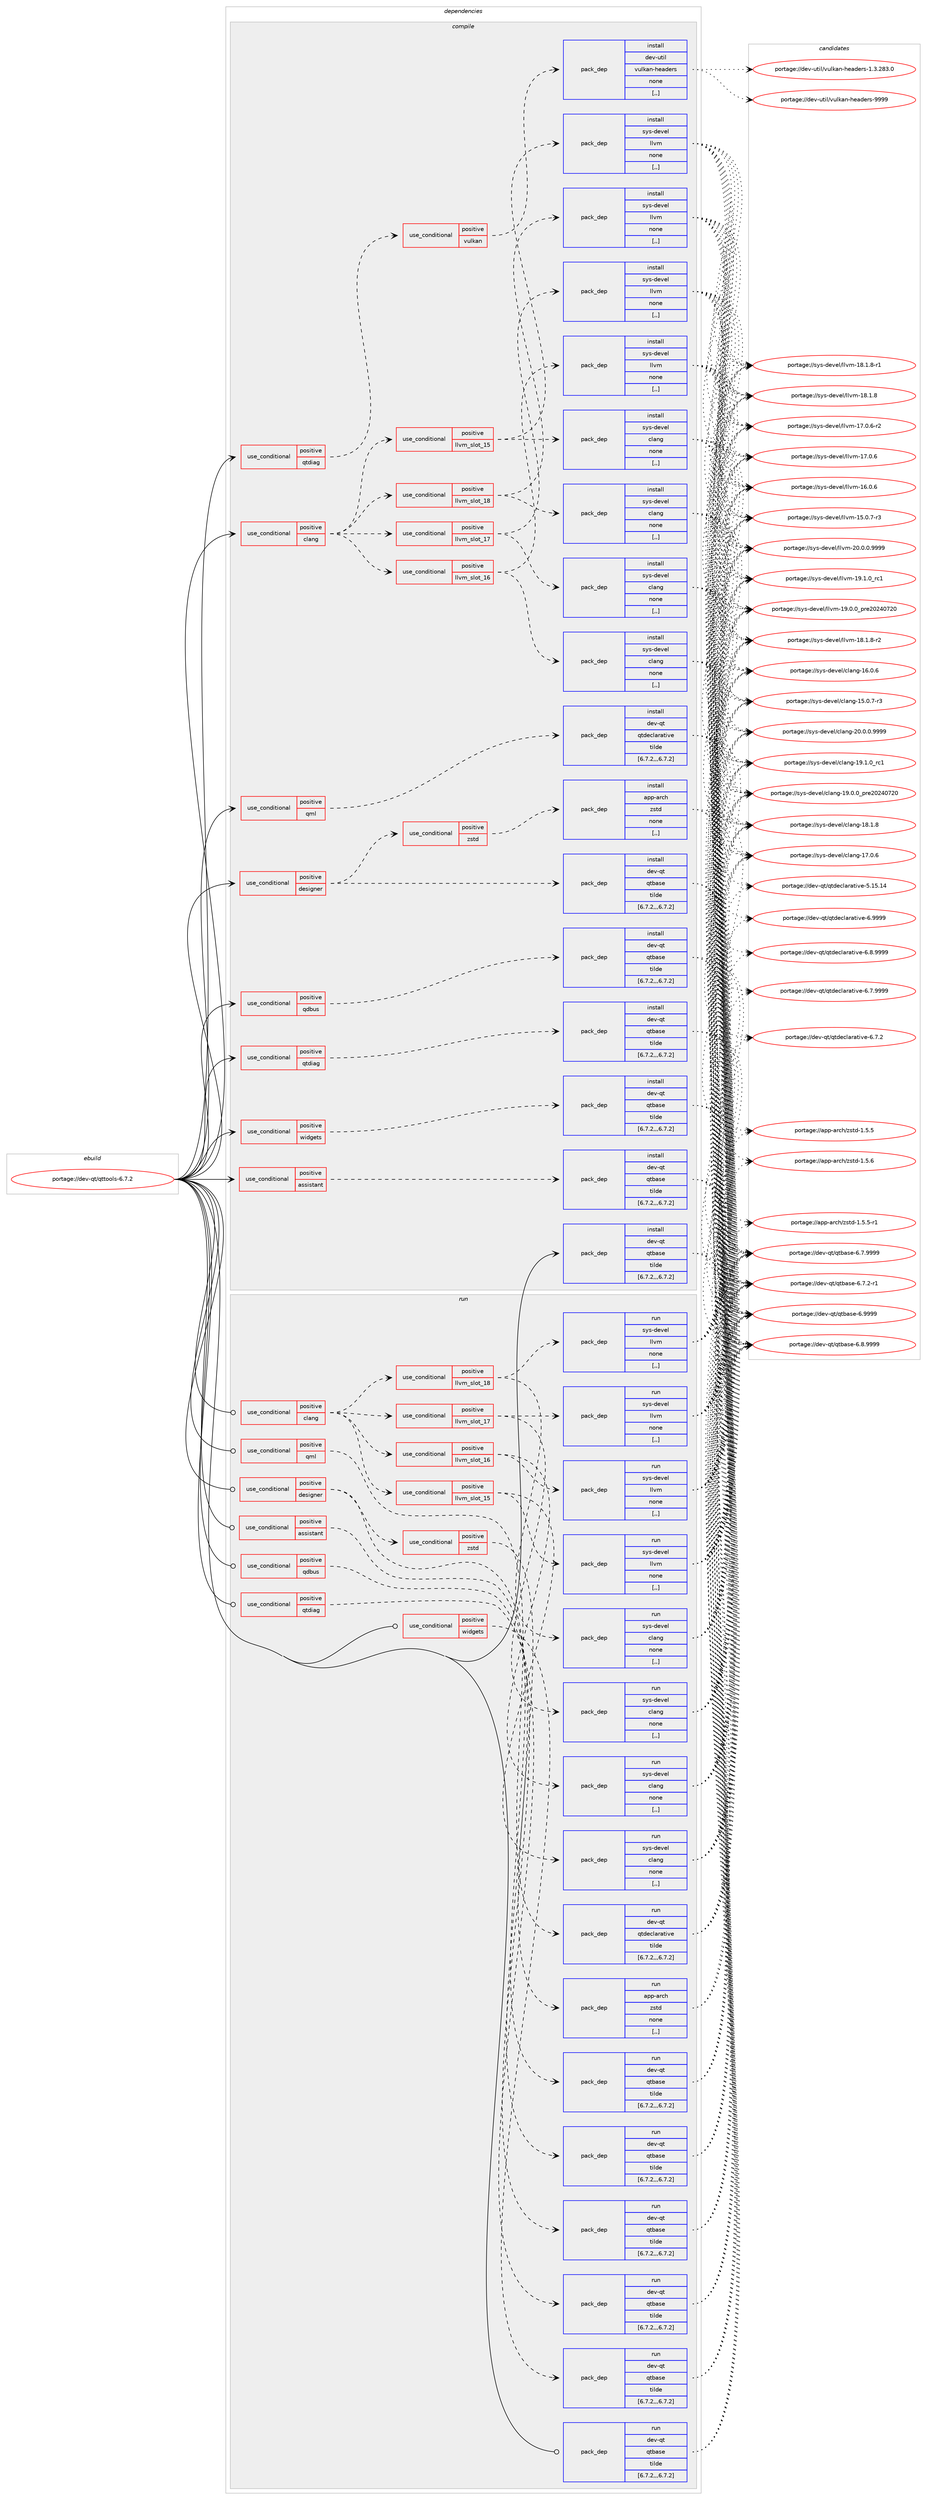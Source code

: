 digraph prolog {

# *************
# Graph options
# *************

newrank=true;
concentrate=true;
compound=true;
graph [rankdir=LR,fontname=Helvetica,fontsize=10,ranksep=1.5];#, ranksep=2.5, nodesep=0.2];
edge  [arrowhead=vee];
node  [fontname=Helvetica,fontsize=10];

# **********
# The ebuild
# **********

subgraph cluster_leftcol {
color=gray;
label=<<i>ebuild</i>>;
id [label="portage://dev-qt/qttools-6.7.2", color=red, width=4, href="../dev-qt/qttools-6.7.2.svg"];
}

# ****************
# The dependencies
# ****************

subgraph cluster_midcol {
color=gray;
label=<<i>dependencies</i>>;
subgraph cluster_compile {
fillcolor="#eeeeee";
style=filled;
label=<<i>compile</i>>;
subgraph cond42508 {
dependency171214 [label=<<TABLE BORDER="0" CELLBORDER="1" CELLSPACING="0" CELLPADDING="4"><TR><TD ROWSPAN="3" CELLPADDING="10">use_conditional</TD></TR><TR><TD>positive</TD></TR><TR><TD>assistant</TD></TR></TABLE>>, shape=none, color=red];
subgraph pack127432 {
dependency171215 [label=<<TABLE BORDER="0" CELLBORDER="1" CELLSPACING="0" CELLPADDING="4" WIDTH="220"><TR><TD ROWSPAN="6" CELLPADDING="30">pack_dep</TD></TR><TR><TD WIDTH="110">install</TD></TR><TR><TD>dev-qt</TD></TR><TR><TD>qtbase</TD></TR><TR><TD>tilde</TD></TR><TR><TD>[6.7.2,,,6.7.2]</TD></TR></TABLE>>, shape=none, color=blue];
}
dependency171214:e -> dependency171215:w [weight=20,style="dashed",arrowhead="vee"];
}
id:e -> dependency171214:w [weight=20,style="solid",arrowhead="vee"];
subgraph cond42509 {
dependency171216 [label=<<TABLE BORDER="0" CELLBORDER="1" CELLSPACING="0" CELLPADDING="4"><TR><TD ROWSPAN="3" CELLPADDING="10">use_conditional</TD></TR><TR><TD>positive</TD></TR><TR><TD>clang</TD></TR></TABLE>>, shape=none, color=red];
subgraph cond42510 {
dependency171217 [label=<<TABLE BORDER="0" CELLBORDER="1" CELLSPACING="0" CELLPADDING="4"><TR><TD ROWSPAN="3" CELLPADDING="10">use_conditional</TD></TR><TR><TD>positive</TD></TR><TR><TD>llvm_slot_15</TD></TR></TABLE>>, shape=none, color=red];
subgraph pack127433 {
dependency171218 [label=<<TABLE BORDER="0" CELLBORDER="1" CELLSPACING="0" CELLPADDING="4" WIDTH="220"><TR><TD ROWSPAN="6" CELLPADDING="30">pack_dep</TD></TR><TR><TD WIDTH="110">install</TD></TR><TR><TD>sys-devel</TD></TR><TR><TD>clang</TD></TR><TR><TD>none</TD></TR><TR><TD>[,,]</TD></TR></TABLE>>, shape=none, color=blue];
}
dependency171217:e -> dependency171218:w [weight=20,style="dashed",arrowhead="vee"];
subgraph pack127434 {
dependency171219 [label=<<TABLE BORDER="0" CELLBORDER="1" CELLSPACING="0" CELLPADDING="4" WIDTH="220"><TR><TD ROWSPAN="6" CELLPADDING="30">pack_dep</TD></TR><TR><TD WIDTH="110">install</TD></TR><TR><TD>sys-devel</TD></TR><TR><TD>llvm</TD></TR><TR><TD>none</TD></TR><TR><TD>[,,]</TD></TR></TABLE>>, shape=none, color=blue];
}
dependency171217:e -> dependency171219:w [weight=20,style="dashed",arrowhead="vee"];
}
dependency171216:e -> dependency171217:w [weight=20,style="dashed",arrowhead="vee"];
subgraph cond42511 {
dependency171220 [label=<<TABLE BORDER="0" CELLBORDER="1" CELLSPACING="0" CELLPADDING="4"><TR><TD ROWSPAN="3" CELLPADDING="10">use_conditional</TD></TR><TR><TD>positive</TD></TR><TR><TD>llvm_slot_16</TD></TR></TABLE>>, shape=none, color=red];
subgraph pack127435 {
dependency171221 [label=<<TABLE BORDER="0" CELLBORDER="1" CELLSPACING="0" CELLPADDING="4" WIDTH="220"><TR><TD ROWSPAN="6" CELLPADDING="30">pack_dep</TD></TR><TR><TD WIDTH="110">install</TD></TR><TR><TD>sys-devel</TD></TR><TR><TD>clang</TD></TR><TR><TD>none</TD></TR><TR><TD>[,,]</TD></TR></TABLE>>, shape=none, color=blue];
}
dependency171220:e -> dependency171221:w [weight=20,style="dashed",arrowhead="vee"];
subgraph pack127436 {
dependency171222 [label=<<TABLE BORDER="0" CELLBORDER="1" CELLSPACING="0" CELLPADDING="4" WIDTH="220"><TR><TD ROWSPAN="6" CELLPADDING="30">pack_dep</TD></TR><TR><TD WIDTH="110">install</TD></TR><TR><TD>sys-devel</TD></TR><TR><TD>llvm</TD></TR><TR><TD>none</TD></TR><TR><TD>[,,]</TD></TR></TABLE>>, shape=none, color=blue];
}
dependency171220:e -> dependency171222:w [weight=20,style="dashed",arrowhead="vee"];
}
dependency171216:e -> dependency171220:w [weight=20,style="dashed",arrowhead="vee"];
subgraph cond42512 {
dependency171223 [label=<<TABLE BORDER="0" CELLBORDER="1" CELLSPACING="0" CELLPADDING="4"><TR><TD ROWSPAN="3" CELLPADDING="10">use_conditional</TD></TR><TR><TD>positive</TD></TR><TR><TD>llvm_slot_17</TD></TR></TABLE>>, shape=none, color=red];
subgraph pack127437 {
dependency171224 [label=<<TABLE BORDER="0" CELLBORDER="1" CELLSPACING="0" CELLPADDING="4" WIDTH="220"><TR><TD ROWSPAN="6" CELLPADDING="30">pack_dep</TD></TR><TR><TD WIDTH="110">install</TD></TR><TR><TD>sys-devel</TD></TR><TR><TD>clang</TD></TR><TR><TD>none</TD></TR><TR><TD>[,,]</TD></TR></TABLE>>, shape=none, color=blue];
}
dependency171223:e -> dependency171224:w [weight=20,style="dashed",arrowhead="vee"];
subgraph pack127438 {
dependency171225 [label=<<TABLE BORDER="0" CELLBORDER="1" CELLSPACING="0" CELLPADDING="4" WIDTH="220"><TR><TD ROWSPAN="6" CELLPADDING="30">pack_dep</TD></TR><TR><TD WIDTH="110">install</TD></TR><TR><TD>sys-devel</TD></TR><TR><TD>llvm</TD></TR><TR><TD>none</TD></TR><TR><TD>[,,]</TD></TR></TABLE>>, shape=none, color=blue];
}
dependency171223:e -> dependency171225:w [weight=20,style="dashed",arrowhead="vee"];
}
dependency171216:e -> dependency171223:w [weight=20,style="dashed",arrowhead="vee"];
subgraph cond42513 {
dependency171226 [label=<<TABLE BORDER="0" CELLBORDER="1" CELLSPACING="0" CELLPADDING="4"><TR><TD ROWSPAN="3" CELLPADDING="10">use_conditional</TD></TR><TR><TD>positive</TD></TR><TR><TD>llvm_slot_18</TD></TR></TABLE>>, shape=none, color=red];
subgraph pack127439 {
dependency171227 [label=<<TABLE BORDER="0" CELLBORDER="1" CELLSPACING="0" CELLPADDING="4" WIDTH="220"><TR><TD ROWSPAN="6" CELLPADDING="30">pack_dep</TD></TR><TR><TD WIDTH="110">install</TD></TR><TR><TD>sys-devel</TD></TR><TR><TD>clang</TD></TR><TR><TD>none</TD></TR><TR><TD>[,,]</TD></TR></TABLE>>, shape=none, color=blue];
}
dependency171226:e -> dependency171227:w [weight=20,style="dashed",arrowhead="vee"];
subgraph pack127440 {
dependency171228 [label=<<TABLE BORDER="0" CELLBORDER="1" CELLSPACING="0" CELLPADDING="4" WIDTH="220"><TR><TD ROWSPAN="6" CELLPADDING="30">pack_dep</TD></TR><TR><TD WIDTH="110">install</TD></TR><TR><TD>sys-devel</TD></TR><TR><TD>llvm</TD></TR><TR><TD>none</TD></TR><TR><TD>[,,]</TD></TR></TABLE>>, shape=none, color=blue];
}
dependency171226:e -> dependency171228:w [weight=20,style="dashed",arrowhead="vee"];
}
dependency171216:e -> dependency171226:w [weight=20,style="dashed",arrowhead="vee"];
}
id:e -> dependency171216:w [weight=20,style="solid",arrowhead="vee"];
subgraph cond42514 {
dependency171229 [label=<<TABLE BORDER="0" CELLBORDER="1" CELLSPACING="0" CELLPADDING="4"><TR><TD ROWSPAN="3" CELLPADDING="10">use_conditional</TD></TR><TR><TD>positive</TD></TR><TR><TD>designer</TD></TR></TABLE>>, shape=none, color=red];
subgraph pack127441 {
dependency171230 [label=<<TABLE BORDER="0" CELLBORDER="1" CELLSPACING="0" CELLPADDING="4" WIDTH="220"><TR><TD ROWSPAN="6" CELLPADDING="30">pack_dep</TD></TR><TR><TD WIDTH="110">install</TD></TR><TR><TD>dev-qt</TD></TR><TR><TD>qtbase</TD></TR><TR><TD>tilde</TD></TR><TR><TD>[6.7.2,,,6.7.2]</TD></TR></TABLE>>, shape=none, color=blue];
}
dependency171229:e -> dependency171230:w [weight=20,style="dashed",arrowhead="vee"];
subgraph cond42515 {
dependency171231 [label=<<TABLE BORDER="0" CELLBORDER="1" CELLSPACING="0" CELLPADDING="4"><TR><TD ROWSPAN="3" CELLPADDING="10">use_conditional</TD></TR><TR><TD>positive</TD></TR><TR><TD>zstd</TD></TR></TABLE>>, shape=none, color=red];
subgraph pack127442 {
dependency171232 [label=<<TABLE BORDER="0" CELLBORDER="1" CELLSPACING="0" CELLPADDING="4" WIDTH="220"><TR><TD ROWSPAN="6" CELLPADDING="30">pack_dep</TD></TR><TR><TD WIDTH="110">install</TD></TR><TR><TD>app-arch</TD></TR><TR><TD>zstd</TD></TR><TR><TD>none</TD></TR><TR><TD>[,,]</TD></TR></TABLE>>, shape=none, color=blue];
}
dependency171231:e -> dependency171232:w [weight=20,style="dashed",arrowhead="vee"];
}
dependency171229:e -> dependency171231:w [weight=20,style="dashed",arrowhead="vee"];
}
id:e -> dependency171229:w [weight=20,style="solid",arrowhead="vee"];
subgraph cond42516 {
dependency171233 [label=<<TABLE BORDER="0" CELLBORDER="1" CELLSPACING="0" CELLPADDING="4"><TR><TD ROWSPAN="3" CELLPADDING="10">use_conditional</TD></TR><TR><TD>positive</TD></TR><TR><TD>qdbus</TD></TR></TABLE>>, shape=none, color=red];
subgraph pack127443 {
dependency171234 [label=<<TABLE BORDER="0" CELLBORDER="1" CELLSPACING="0" CELLPADDING="4" WIDTH="220"><TR><TD ROWSPAN="6" CELLPADDING="30">pack_dep</TD></TR><TR><TD WIDTH="110">install</TD></TR><TR><TD>dev-qt</TD></TR><TR><TD>qtbase</TD></TR><TR><TD>tilde</TD></TR><TR><TD>[6.7.2,,,6.7.2]</TD></TR></TABLE>>, shape=none, color=blue];
}
dependency171233:e -> dependency171234:w [weight=20,style="dashed",arrowhead="vee"];
}
id:e -> dependency171233:w [weight=20,style="solid",arrowhead="vee"];
subgraph cond42517 {
dependency171235 [label=<<TABLE BORDER="0" CELLBORDER="1" CELLSPACING="0" CELLPADDING="4"><TR><TD ROWSPAN="3" CELLPADDING="10">use_conditional</TD></TR><TR><TD>positive</TD></TR><TR><TD>qml</TD></TR></TABLE>>, shape=none, color=red];
subgraph pack127444 {
dependency171236 [label=<<TABLE BORDER="0" CELLBORDER="1" CELLSPACING="0" CELLPADDING="4" WIDTH="220"><TR><TD ROWSPAN="6" CELLPADDING="30">pack_dep</TD></TR><TR><TD WIDTH="110">install</TD></TR><TR><TD>dev-qt</TD></TR><TR><TD>qtdeclarative</TD></TR><TR><TD>tilde</TD></TR><TR><TD>[6.7.2,,,6.7.2]</TD></TR></TABLE>>, shape=none, color=blue];
}
dependency171235:e -> dependency171236:w [weight=20,style="dashed",arrowhead="vee"];
}
id:e -> dependency171235:w [weight=20,style="solid",arrowhead="vee"];
subgraph cond42518 {
dependency171237 [label=<<TABLE BORDER="0" CELLBORDER="1" CELLSPACING="0" CELLPADDING="4"><TR><TD ROWSPAN="3" CELLPADDING="10">use_conditional</TD></TR><TR><TD>positive</TD></TR><TR><TD>qtdiag</TD></TR></TABLE>>, shape=none, color=red];
subgraph cond42519 {
dependency171238 [label=<<TABLE BORDER="0" CELLBORDER="1" CELLSPACING="0" CELLPADDING="4"><TR><TD ROWSPAN="3" CELLPADDING="10">use_conditional</TD></TR><TR><TD>positive</TD></TR><TR><TD>vulkan</TD></TR></TABLE>>, shape=none, color=red];
subgraph pack127445 {
dependency171239 [label=<<TABLE BORDER="0" CELLBORDER="1" CELLSPACING="0" CELLPADDING="4" WIDTH="220"><TR><TD ROWSPAN="6" CELLPADDING="30">pack_dep</TD></TR><TR><TD WIDTH="110">install</TD></TR><TR><TD>dev-util</TD></TR><TR><TD>vulkan-headers</TD></TR><TR><TD>none</TD></TR><TR><TD>[,,]</TD></TR></TABLE>>, shape=none, color=blue];
}
dependency171238:e -> dependency171239:w [weight=20,style="dashed",arrowhead="vee"];
}
dependency171237:e -> dependency171238:w [weight=20,style="dashed",arrowhead="vee"];
}
id:e -> dependency171237:w [weight=20,style="solid",arrowhead="vee"];
subgraph cond42520 {
dependency171240 [label=<<TABLE BORDER="0" CELLBORDER="1" CELLSPACING="0" CELLPADDING="4"><TR><TD ROWSPAN="3" CELLPADDING="10">use_conditional</TD></TR><TR><TD>positive</TD></TR><TR><TD>qtdiag</TD></TR></TABLE>>, shape=none, color=red];
subgraph pack127446 {
dependency171241 [label=<<TABLE BORDER="0" CELLBORDER="1" CELLSPACING="0" CELLPADDING="4" WIDTH="220"><TR><TD ROWSPAN="6" CELLPADDING="30">pack_dep</TD></TR><TR><TD WIDTH="110">install</TD></TR><TR><TD>dev-qt</TD></TR><TR><TD>qtbase</TD></TR><TR><TD>tilde</TD></TR><TR><TD>[6.7.2,,,6.7.2]</TD></TR></TABLE>>, shape=none, color=blue];
}
dependency171240:e -> dependency171241:w [weight=20,style="dashed",arrowhead="vee"];
}
id:e -> dependency171240:w [weight=20,style="solid",arrowhead="vee"];
subgraph cond42521 {
dependency171242 [label=<<TABLE BORDER="0" CELLBORDER="1" CELLSPACING="0" CELLPADDING="4"><TR><TD ROWSPAN="3" CELLPADDING="10">use_conditional</TD></TR><TR><TD>positive</TD></TR><TR><TD>widgets</TD></TR></TABLE>>, shape=none, color=red];
subgraph pack127447 {
dependency171243 [label=<<TABLE BORDER="0" CELLBORDER="1" CELLSPACING="0" CELLPADDING="4" WIDTH="220"><TR><TD ROWSPAN="6" CELLPADDING="30">pack_dep</TD></TR><TR><TD WIDTH="110">install</TD></TR><TR><TD>dev-qt</TD></TR><TR><TD>qtbase</TD></TR><TR><TD>tilde</TD></TR><TR><TD>[6.7.2,,,6.7.2]</TD></TR></TABLE>>, shape=none, color=blue];
}
dependency171242:e -> dependency171243:w [weight=20,style="dashed",arrowhead="vee"];
}
id:e -> dependency171242:w [weight=20,style="solid",arrowhead="vee"];
subgraph pack127448 {
dependency171244 [label=<<TABLE BORDER="0" CELLBORDER="1" CELLSPACING="0" CELLPADDING="4" WIDTH="220"><TR><TD ROWSPAN="6" CELLPADDING="30">pack_dep</TD></TR><TR><TD WIDTH="110">install</TD></TR><TR><TD>dev-qt</TD></TR><TR><TD>qtbase</TD></TR><TR><TD>tilde</TD></TR><TR><TD>[6.7.2,,,6.7.2]</TD></TR></TABLE>>, shape=none, color=blue];
}
id:e -> dependency171244:w [weight=20,style="solid",arrowhead="vee"];
}
subgraph cluster_compileandrun {
fillcolor="#eeeeee";
style=filled;
label=<<i>compile and run</i>>;
}
subgraph cluster_run {
fillcolor="#eeeeee";
style=filled;
label=<<i>run</i>>;
subgraph cond42522 {
dependency171245 [label=<<TABLE BORDER="0" CELLBORDER="1" CELLSPACING="0" CELLPADDING="4"><TR><TD ROWSPAN="3" CELLPADDING="10">use_conditional</TD></TR><TR><TD>positive</TD></TR><TR><TD>assistant</TD></TR></TABLE>>, shape=none, color=red];
subgraph pack127449 {
dependency171246 [label=<<TABLE BORDER="0" CELLBORDER="1" CELLSPACING="0" CELLPADDING="4" WIDTH="220"><TR><TD ROWSPAN="6" CELLPADDING="30">pack_dep</TD></TR><TR><TD WIDTH="110">run</TD></TR><TR><TD>dev-qt</TD></TR><TR><TD>qtbase</TD></TR><TR><TD>tilde</TD></TR><TR><TD>[6.7.2,,,6.7.2]</TD></TR></TABLE>>, shape=none, color=blue];
}
dependency171245:e -> dependency171246:w [weight=20,style="dashed",arrowhead="vee"];
}
id:e -> dependency171245:w [weight=20,style="solid",arrowhead="odot"];
subgraph cond42523 {
dependency171247 [label=<<TABLE BORDER="0" CELLBORDER="1" CELLSPACING="0" CELLPADDING="4"><TR><TD ROWSPAN="3" CELLPADDING="10">use_conditional</TD></TR><TR><TD>positive</TD></TR><TR><TD>clang</TD></TR></TABLE>>, shape=none, color=red];
subgraph cond42524 {
dependency171248 [label=<<TABLE BORDER="0" CELLBORDER="1" CELLSPACING="0" CELLPADDING="4"><TR><TD ROWSPAN="3" CELLPADDING="10">use_conditional</TD></TR><TR><TD>positive</TD></TR><TR><TD>llvm_slot_15</TD></TR></TABLE>>, shape=none, color=red];
subgraph pack127450 {
dependency171249 [label=<<TABLE BORDER="0" CELLBORDER="1" CELLSPACING="0" CELLPADDING="4" WIDTH="220"><TR><TD ROWSPAN="6" CELLPADDING="30">pack_dep</TD></TR><TR><TD WIDTH="110">run</TD></TR><TR><TD>sys-devel</TD></TR><TR><TD>clang</TD></TR><TR><TD>none</TD></TR><TR><TD>[,,]</TD></TR></TABLE>>, shape=none, color=blue];
}
dependency171248:e -> dependency171249:w [weight=20,style="dashed",arrowhead="vee"];
subgraph pack127451 {
dependency171250 [label=<<TABLE BORDER="0" CELLBORDER="1" CELLSPACING="0" CELLPADDING="4" WIDTH="220"><TR><TD ROWSPAN="6" CELLPADDING="30">pack_dep</TD></TR><TR><TD WIDTH="110">run</TD></TR><TR><TD>sys-devel</TD></TR><TR><TD>llvm</TD></TR><TR><TD>none</TD></TR><TR><TD>[,,]</TD></TR></TABLE>>, shape=none, color=blue];
}
dependency171248:e -> dependency171250:w [weight=20,style="dashed",arrowhead="vee"];
}
dependency171247:e -> dependency171248:w [weight=20,style="dashed",arrowhead="vee"];
subgraph cond42525 {
dependency171251 [label=<<TABLE BORDER="0" CELLBORDER="1" CELLSPACING="0" CELLPADDING="4"><TR><TD ROWSPAN="3" CELLPADDING="10">use_conditional</TD></TR><TR><TD>positive</TD></TR><TR><TD>llvm_slot_16</TD></TR></TABLE>>, shape=none, color=red];
subgraph pack127452 {
dependency171252 [label=<<TABLE BORDER="0" CELLBORDER="1" CELLSPACING="0" CELLPADDING="4" WIDTH="220"><TR><TD ROWSPAN="6" CELLPADDING="30">pack_dep</TD></TR><TR><TD WIDTH="110">run</TD></TR><TR><TD>sys-devel</TD></TR><TR><TD>clang</TD></TR><TR><TD>none</TD></TR><TR><TD>[,,]</TD></TR></TABLE>>, shape=none, color=blue];
}
dependency171251:e -> dependency171252:w [weight=20,style="dashed",arrowhead="vee"];
subgraph pack127453 {
dependency171253 [label=<<TABLE BORDER="0" CELLBORDER="1" CELLSPACING="0" CELLPADDING="4" WIDTH="220"><TR><TD ROWSPAN="6" CELLPADDING="30">pack_dep</TD></TR><TR><TD WIDTH="110">run</TD></TR><TR><TD>sys-devel</TD></TR><TR><TD>llvm</TD></TR><TR><TD>none</TD></TR><TR><TD>[,,]</TD></TR></TABLE>>, shape=none, color=blue];
}
dependency171251:e -> dependency171253:w [weight=20,style="dashed",arrowhead="vee"];
}
dependency171247:e -> dependency171251:w [weight=20,style="dashed",arrowhead="vee"];
subgraph cond42526 {
dependency171254 [label=<<TABLE BORDER="0" CELLBORDER="1" CELLSPACING="0" CELLPADDING="4"><TR><TD ROWSPAN="3" CELLPADDING="10">use_conditional</TD></TR><TR><TD>positive</TD></TR><TR><TD>llvm_slot_17</TD></TR></TABLE>>, shape=none, color=red];
subgraph pack127454 {
dependency171255 [label=<<TABLE BORDER="0" CELLBORDER="1" CELLSPACING="0" CELLPADDING="4" WIDTH="220"><TR><TD ROWSPAN="6" CELLPADDING="30">pack_dep</TD></TR><TR><TD WIDTH="110">run</TD></TR><TR><TD>sys-devel</TD></TR><TR><TD>clang</TD></TR><TR><TD>none</TD></TR><TR><TD>[,,]</TD></TR></TABLE>>, shape=none, color=blue];
}
dependency171254:e -> dependency171255:w [weight=20,style="dashed",arrowhead="vee"];
subgraph pack127455 {
dependency171256 [label=<<TABLE BORDER="0" CELLBORDER="1" CELLSPACING="0" CELLPADDING="4" WIDTH="220"><TR><TD ROWSPAN="6" CELLPADDING="30">pack_dep</TD></TR><TR><TD WIDTH="110">run</TD></TR><TR><TD>sys-devel</TD></TR><TR><TD>llvm</TD></TR><TR><TD>none</TD></TR><TR><TD>[,,]</TD></TR></TABLE>>, shape=none, color=blue];
}
dependency171254:e -> dependency171256:w [weight=20,style="dashed",arrowhead="vee"];
}
dependency171247:e -> dependency171254:w [weight=20,style="dashed",arrowhead="vee"];
subgraph cond42527 {
dependency171257 [label=<<TABLE BORDER="0" CELLBORDER="1" CELLSPACING="0" CELLPADDING="4"><TR><TD ROWSPAN="3" CELLPADDING="10">use_conditional</TD></TR><TR><TD>positive</TD></TR><TR><TD>llvm_slot_18</TD></TR></TABLE>>, shape=none, color=red];
subgraph pack127456 {
dependency171258 [label=<<TABLE BORDER="0" CELLBORDER="1" CELLSPACING="0" CELLPADDING="4" WIDTH="220"><TR><TD ROWSPAN="6" CELLPADDING="30">pack_dep</TD></TR><TR><TD WIDTH="110">run</TD></TR><TR><TD>sys-devel</TD></TR><TR><TD>clang</TD></TR><TR><TD>none</TD></TR><TR><TD>[,,]</TD></TR></TABLE>>, shape=none, color=blue];
}
dependency171257:e -> dependency171258:w [weight=20,style="dashed",arrowhead="vee"];
subgraph pack127457 {
dependency171259 [label=<<TABLE BORDER="0" CELLBORDER="1" CELLSPACING="0" CELLPADDING="4" WIDTH="220"><TR><TD ROWSPAN="6" CELLPADDING="30">pack_dep</TD></TR><TR><TD WIDTH="110">run</TD></TR><TR><TD>sys-devel</TD></TR><TR><TD>llvm</TD></TR><TR><TD>none</TD></TR><TR><TD>[,,]</TD></TR></TABLE>>, shape=none, color=blue];
}
dependency171257:e -> dependency171259:w [weight=20,style="dashed",arrowhead="vee"];
}
dependency171247:e -> dependency171257:w [weight=20,style="dashed",arrowhead="vee"];
}
id:e -> dependency171247:w [weight=20,style="solid",arrowhead="odot"];
subgraph cond42528 {
dependency171260 [label=<<TABLE BORDER="0" CELLBORDER="1" CELLSPACING="0" CELLPADDING="4"><TR><TD ROWSPAN="3" CELLPADDING="10">use_conditional</TD></TR><TR><TD>positive</TD></TR><TR><TD>designer</TD></TR></TABLE>>, shape=none, color=red];
subgraph pack127458 {
dependency171261 [label=<<TABLE BORDER="0" CELLBORDER="1" CELLSPACING="0" CELLPADDING="4" WIDTH="220"><TR><TD ROWSPAN="6" CELLPADDING="30">pack_dep</TD></TR><TR><TD WIDTH="110">run</TD></TR><TR><TD>dev-qt</TD></TR><TR><TD>qtbase</TD></TR><TR><TD>tilde</TD></TR><TR><TD>[6.7.2,,,6.7.2]</TD></TR></TABLE>>, shape=none, color=blue];
}
dependency171260:e -> dependency171261:w [weight=20,style="dashed",arrowhead="vee"];
subgraph cond42529 {
dependency171262 [label=<<TABLE BORDER="0" CELLBORDER="1" CELLSPACING="0" CELLPADDING="4"><TR><TD ROWSPAN="3" CELLPADDING="10">use_conditional</TD></TR><TR><TD>positive</TD></TR><TR><TD>zstd</TD></TR></TABLE>>, shape=none, color=red];
subgraph pack127459 {
dependency171263 [label=<<TABLE BORDER="0" CELLBORDER="1" CELLSPACING="0" CELLPADDING="4" WIDTH="220"><TR><TD ROWSPAN="6" CELLPADDING="30">pack_dep</TD></TR><TR><TD WIDTH="110">run</TD></TR><TR><TD>app-arch</TD></TR><TR><TD>zstd</TD></TR><TR><TD>none</TD></TR><TR><TD>[,,]</TD></TR></TABLE>>, shape=none, color=blue];
}
dependency171262:e -> dependency171263:w [weight=20,style="dashed",arrowhead="vee"];
}
dependency171260:e -> dependency171262:w [weight=20,style="dashed",arrowhead="vee"];
}
id:e -> dependency171260:w [weight=20,style="solid",arrowhead="odot"];
subgraph cond42530 {
dependency171264 [label=<<TABLE BORDER="0" CELLBORDER="1" CELLSPACING="0" CELLPADDING="4"><TR><TD ROWSPAN="3" CELLPADDING="10">use_conditional</TD></TR><TR><TD>positive</TD></TR><TR><TD>qdbus</TD></TR></TABLE>>, shape=none, color=red];
subgraph pack127460 {
dependency171265 [label=<<TABLE BORDER="0" CELLBORDER="1" CELLSPACING="0" CELLPADDING="4" WIDTH="220"><TR><TD ROWSPAN="6" CELLPADDING="30">pack_dep</TD></TR><TR><TD WIDTH="110">run</TD></TR><TR><TD>dev-qt</TD></TR><TR><TD>qtbase</TD></TR><TR><TD>tilde</TD></TR><TR><TD>[6.7.2,,,6.7.2]</TD></TR></TABLE>>, shape=none, color=blue];
}
dependency171264:e -> dependency171265:w [weight=20,style="dashed",arrowhead="vee"];
}
id:e -> dependency171264:w [weight=20,style="solid",arrowhead="odot"];
subgraph cond42531 {
dependency171266 [label=<<TABLE BORDER="0" CELLBORDER="1" CELLSPACING="0" CELLPADDING="4"><TR><TD ROWSPAN="3" CELLPADDING="10">use_conditional</TD></TR><TR><TD>positive</TD></TR><TR><TD>qml</TD></TR></TABLE>>, shape=none, color=red];
subgraph pack127461 {
dependency171267 [label=<<TABLE BORDER="0" CELLBORDER="1" CELLSPACING="0" CELLPADDING="4" WIDTH="220"><TR><TD ROWSPAN="6" CELLPADDING="30">pack_dep</TD></TR><TR><TD WIDTH="110">run</TD></TR><TR><TD>dev-qt</TD></TR><TR><TD>qtdeclarative</TD></TR><TR><TD>tilde</TD></TR><TR><TD>[6.7.2,,,6.7.2]</TD></TR></TABLE>>, shape=none, color=blue];
}
dependency171266:e -> dependency171267:w [weight=20,style="dashed",arrowhead="vee"];
}
id:e -> dependency171266:w [weight=20,style="solid",arrowhead="odot"];
subgraph cond42532 {
dependency171268 [label=<<TABLE BORDER="0" CELLBORDER="1" CELLSPACING="0" CELLPADDING="4"><TR><TD ROWSPAN="3" CELLPADDING="10">use_conditional</TD></TR><TR><TD>positive</TD></TR><TR><TD>qtdiag</TD></TR></TABLE>>, shape=none, color=red];
subgraph pack127462 {
dependency171269 [label=<<TABLE BORDER="0" CELLBORDER="1" CELLSPACING="0" CELLPADDING="4" WIDTH="220"><TR><TD ROWSPAN="6" CELLPADDING="30">pack_dep</TD></TR><TR><TD WIDTH="110">run</TD></TR><TR><TD>dev-qt</TD></TR><TR><TD>qtbase</TD></TR><TR><TD>tilde</TD></TR><TR><TD>[6.7.2,,,6.7.2]</TD></TR></TABLE>>, shape=none, color=blue];
}
dependency171268:e -> dependency171269:w [weight=20,style="dashed",arrowhead="vee"];
}
id:e -> dependency171268:w [weight=20,style="solid",arrowhead="odot"];
subgraph cond42533 {
dependency171270 [label=<<TABLE BORDER="0" CELLBORDER="1" CELLSPACING="0" CELLPADDING="4"><TR><TD ROWSPAN="3" CELLPADDING="10">use_conditional</TD></TR><TR><TD>positive</TD></TR><TR><TD>widgets</TD></TR></TABLE>>, shape=none, color=red];
subgraph pack127463 {
dependency171271 [label=<<TABLE BORDER="0" CELLBORDER="1" CELLSPACING="0" CELLPADDING="4" WIDTH="220"><TR><TD ROWSPAN="6" CELLPADDING="30">pack_dep</TD></TR><TR><TD WIDTH="110">run</TD></TR><TR><TD>dev-qt</TD></TR><TR><TD>qtbase</TD></TR><TR><TD>tilde</TD></TR><TR><TD>[6.7.2,,,6.7.2]</TD></TR></TABLE>>, shape=none, color=blue];
}
dependency171270:e -> dependency171271:w [weight=20,style="dashed",arrowhead="vee"];
}
id:e -> dependency171270:w [weight=20,style="solid",arrowhead="odot"];
subgraph pack127464 {
dependency171272 [label=<<TABLE BORDER="0" CELLBORDER="1" CELLSPACING="0" CELLPADDING="4" WIDTH="220"><TR><TD ROWSPAN="6" CELLPADDING="30">pack_dep</TD></TR><TR><TD WIDTH="110">run</TD></TR><TR><TD>dev-qt</TD></TR><TR><TD>qtbase</TD></TR><TR><TD>tilde</TD></TR><TR><TD>[6.7.2,,,6.7.2]</TD></TR></TABLE>>, shape=none, color=blue];
}
id:e -> dependency171272:w [weight=20,style="solid",arrowhead="odot"];
}
}

# **************
# The candidates
# **************

subgraph cluster_choices {
rank=same;
color=gray;
label=<<i>candidates</i>>;

subgraph choice127432 {
color=black;
nodesep=1;
choice1001011184511311647113116989711510145544657575757 [label="portage://dev-qt/qtbase-6.9999", color=red, width=4,href="../dev-qt/qtbase-6.9999.svg"];
choice10010111845113116471131169897115101455446564657575757 [label="portage://dev-qt/qtbase-6.8.9999", color=red, width=4,href="../dev-qt/qtbase-6.8.9999.svg"];
choice10010111845113116471131169897115101455446554657575757 [label="portage://dev-qt/qtbase-6.7.9999", color=red, width=4,href="../dev-qt/qtbase-6.7.9999.svg"];
choice100101118451131164711311698971151014554465546504511449 [label="portage://dev-qt/qtbase-6.7.2-r1", color=red, width=4,href="../dev-qt/qtbase-6.7.2-r1.svg"];
dependency171215:e -> choice1001011184511311647113116989711510145544657575757:w [style=dotted,weight="100"];
dependency171215:e -> choice10010111845113116471131169897115101455446564657575757:w [style=dotted,weight="100"];
dependency171215:e -> choice10010111845113116471131169897115101455446554657575757:w [style=dotted,weight="100"];
dependency171215:e -> choice100101118451131164711311698971151014554465546504511449:w [style=dotted,weight="100"];
}
subgraph choice127433 {
color=black;
nodesep=1;
choice11512111545100101118101108479910897110103455048464846484657575757 [label="portage://sys-devel/clang-20.0.0.9999", color=red, width=4,href="../sys-devel/clang-20.0.0.9999.svg"];
choice1151211154510010111810110847991089711010345495746494648951149949 [label="portage://sys-devel/clang-19.1.0_rc1", color=red, width=4,href="../sys-devel/clang-19.1.0_rc1.svg"];
choice1151211154510010111810110847991089711010345495746484648951121141015048505248555048 [label="portage://sys-devel/clang-19.0.0_pre20240720", color=red, width=4,href="../sys-devel/clang-19.0.0_pre20240720.svg"];
choice1151211154510010111810110847991089711010345495646494656 [label="portage://sys-devel/clang-18.1.8", color=red, width=4,href="../sys-devel/clang-18.1.8.svg"];
choice1151211154510010111810110847991089711010345495546484654 [label="portage://sys-devel/clang-17.0.6", color=red, width=4,href="../sys-devel/clang-17.0.6.svg"];
choice1151211154510010111810110847991089711010345495446484654 [label="portage://sys-devel/clang-16.0.6", color=red, width=4,href="../sys-devel/clang-16.0.6.svg"];
choice11512111545100101118101108479910897110103454953464846554511451 [label="portage://sys-devel/clang-15.0.7-r3", color=red, width=4,href="../sys-devel/clang-15.0.7-r3.svg"];
dependency171218:e -> choice11512111545100101118101108479910897110103455048464846484657575757:w [style=dotted,weight="100"];
dependency171218:e -> choice1151211154510010111810110847991089711010345495746494648951149949:w [style=dotted,weight="100"];
dependency171218:e -> choice1151211154510010111810110847991089711010345495746484648951121141015048505248555048:w [style=dotted,weight="100"];
dependency171218:e -> choice1151211154510010111810110847991089711010345495646494656:w [style=dotted,weight="100"];
dependency171218:e -> choice1151211154510010111810110847991089711010345495546484654:w [style=dotted,weight="100"];
dependency171218:e -> choice1151211154510010111810110847991089711010345495446484654:w [style=dotted,weight="100"];
dependency171218:e -> choice11512111545100101118101108479910897110103454953464846554511451:w [style=dotted,weight="100"];
}
subgraph choice127434 {
color=black;
nodesep=1;
choice1151211154510010111810110847108108118109455048464846484657575757 [label="portage://sys-devel/llvm-20.0.0.9999", color=red, width=4,href="../sys-devel/llvm-20.0.0.9999.svg"];
choice115121115451001011181011084710810811810945495746494648951149949 [label="portage://sys-devel/llvm-19.1.0_rc1", color=red, width=4,href="../sys-devel/llvm-19.1.0_rc1.svg"];
choice115121115451001011181011084710810811810945495746484648951121141015048505248555048 [label="portage://sys-devel/llvm-19.0.0_pre20240720", color=red, width=4,href="../sys-devel/llvm-19.0.0_pre20240720.svg"];
choice1151211154510010111810110847108108118109454956464946564511450 [label="portage://sys-devel/llvm-18.1.8-r2", color=red, width=4,href="../sys-devel/llvm-18.1.8-r2.svg"];
choice1151211154510010111810110847108108118109454956464946564511449 [label="portage://sys-devel/llvm-18.1.8-r1", color=red, width=4,href="../sys-devel/llvm-18.1.8-r1.svg"];
choice115121115451001011181011084710810811810945495646494656 [label="portage://sys-devel/llvm-18.1.8", color=red, width=4,href="../sys-devel/llvm-18.1.8.svg"];
choice1151211154510010111810110847108108118109454955464846544511450 [label="portage://sys-devel/llvm-17.0.6-r2", color=red, width=4,href="../sys-devel/llvm-17.0.6-r2.svg"];
choice115121115451001011181011084710810811810945495546484654 [label="portage://sys-devel/llvm-17.0.6", color=red, width=4,href="../sys-devel/llvm-17.0.6.svg"];
choice115121115451001011181011084710810811810945495446484654 [label="portage://sys-devel/llvm-16.0.6", color=red, width=4,href="../sys-devel/llvm-16.0.6.svg"];
choice1151211154510010111810110847108108118109454953464846554511451 [label="portage://sys-devel/llvm-15.0.7-r3", color=red, width=4,href="../sys-devel/llvm-15.0.7-r3.svg"];
dependency171219:e -> choice1151211154510010111810110847108108118109455048464846484657575757:w [style=dotted,weight="100"];
dependency171219:e -> choice115121115451001011181011084710810811810945495746494648951149949:w [style=dotted,weight="100"];
dependency171219:e -> choice115121115451001011181011084710810811810945495746484648951121141015048505248555048:w [style=dotted,weight="100"];
dependency171219:e -> choice1151211154510010111810110847108108118109454956464946564511450:w [style=dotted,weight="100"];
dependency171219:e -> choice1151211154510010111810110847108108118109454956464946564511449:w [style=dotted,weight="100"];
dependency171219:e -> choice115121115451001011181011084710810811810945495646494656:w [style=dotted,weight="100"];
dependency171219:e -> choice1151211154510010111810110847108108118109454955464846544511450:w [style=dotted,weight="100"];
dependency171219:e -> choice115121115451001011181011084710810811810945495546484654:w [style=dotted,weight="100"];
dependency171219:e -> choice115121115451001011181011084710810811810945495446484654:w [style=dotted,weight="100"];
dependency171219:e -> choice1151211154510010111810110847108108118109454953464846554511451:w [style=dotted,weight="100"];
}
subgraph choice127435 {
color=black;
nodesep=1;
choice11512111545100101118101108479910897110103455048464846484657575757 [label="portage://sys-devel/clang-20.0.0.9999", color=red, width=4,href="../sys-devel/clang-20.0.0.9999.svg"];
choice1151211154510010111810110847991089711010345495746494648951149949 [label="portage://sys-devel/clang-19.1.0_rc1", color=red, width=4,href="../sys-devel/clang-19.1.0_rc1.svg"];
choice1151211154510010111810110847991089711010345495746484648951121141015048505248555048 [label="portage://sys-devel/clang-19.0.0_pre20240720", color=red, width=4,href="../sys-devel/clang-19.0.0_pre20240720.svg"];
choice1151211154510010111810110847991089711010345495646494656 [label="portage://sys-devel/clang-18.1.8", color=red, width=4,href="../sys-devel/clang-18.1.8.svg"];
choice1151211154510010111810110847991089711010345495546484654 [label="portage://sys-devel/clang-17.0.6", color=red, width=4,href="../sys-devel/clang-17.0.6.svg"];
choice1151211154510010111810110847991089711010345495446484654 [label="portage://sys-devel/clang-16.0.6", color=red, width=4,href="../sys-devel/clang-16.0.6.svg"];
choice11512111545100101118101108479910897110103454953464846554511451 [label="portage://sys-devel/clang-15.0.7-r3", color=red, width=4,href="../sys-devel/clang-15.0.7-r3.svg"];
dependency171221:e -> choice11512111545100101118101108479910897110103455048464846484657575757:w [style=dotted,weight="100"];
dependency171221:e -> choice1151211154510010111810110847991089711010345495746494648951149949:w [style=dotted,weight="100"];
dependency171221:e -> choice1151211154510010111810110847991089711010345495746484648951121141015048505248555048:w [style=dotted,weight="100"];
dependency171221:e -> choice1151211154510010111810110847991089711010345495646494656:w [style=dotted,weight="100"];
dependency171221:e -> choice1151211154510010111810110847991089711010345495546484654:w [style=dotted,weight="100"];
dependency171221:e -> choice1151211154510010111810110847991089711010345495446484654:w [style=dotted,weight="100"];
dependency171221:e -> choice11512111545100101118101108479910897110103454953464846554511451:w [style=dotted,weight="100"];
}
subgraph choice127436 {
color=black;
nodesep=1;
choice1151211154510010111810110847108108118109455048464846484657575757 [label="portage://sys-devel/llvm-20.0.0.9999", color=red, width=4,href="../sys-devel/llvm-20.0.0.9999.svg"];
choice115121115451001011181011084710810811810945495746494648951149949 [label="portage://sys-devel/llvm-19.1.0_rc1", color=red, width=4,href="../sys-devel/llvm-19.1.0_rc1.svg"];
choice115121115451001011181011084710810811810945495746484648951121141015048505248555048 [label="portage://sys-devel/llvm-19.0.0_pre20240720", color=red, width=4,href="../sys-devel/llvm-19.0.0_pre20240720.svg"];
choice1151211154510010111810110847108108118109454956464946564511450 [label="portage://sys-devel/llvm-18.1.8-r2", color=red, width=4,href="../sys-devel/llvm-18.1.8-r2.svg"];
choice1151211154510010111810110847108108118109454956464946564511449 [label="portage://sys-devel/llvm-18.1.8-r1", color=red, width=4,href="../sys-devel/llvm-18.1.8-r1.svg"];
choice115121115451001011181011084710810811810945495646494656 [label="portage://sys-devel/llvm-18.1.8", color=red, width=4,href="../sys-devel/llvm-18.1.8.svg"];
choice1151211154510010111810110847108108118109454955464846544511450 [label="portage://sys-devel/llvm-17.0.6-r2", color=red, width=4,href="../sys-devel/llvm-17.0.6-r2.svg"];
choice115121115451001011181011084710810811810945495546484654 [label="portage://sys-devel/llvm-17.0.6", color=red, width=4,href="../sys-devel/llvm-17.0.6.svg"];
choice115121115451001011181011084710810811810945495446484654 [label="portage://sys-devel/llvm-16.0.6", color=red, width=4,href="../sys-devel/llvm-16.0.6.svg"];
choice1151211154510010111810110847108108118109454953464846554511451 [label="portage://sys-devel/llvm-15.0.7-r3", color=red, width=4,href="../sys-devel/llvm-15.0.7-r3.svg"];
dependency171222:e -> choice1151211154510010111810110847108108118109455048464846484657575757:w [style=dotted,weight="100"];
dependency171222:e -> choice115121115451001011181011084710810811810945495746494648951149949:w [style=dotted,weight="100"];
dependency171222:e -> choice115121115451001011181011084710810811810945495746484648951121141015048505248555048:w [style=dotted,weight="100"];
dependency171222:e -> choice1151211154510010111810110847108108118109454956464946564511450:w [style=dotted,weight="100"];
dependency171222:e -> choice1151211154510010111810110847108108118109454956464946564511449:w [style=dotted,weight="100"];
dependency171222:e -> choice115121115451001011181011084710810811810945495646494656:w [style=dotted,weight="100"];
dependency171222:e -> choice1151211154510010111810110847108108118109454955464846544511450:w [style=dotted,weight="100"];
dependency171222:e -> choice115121115451001011181011084710810811810945495546484654:w [style=dotted,weight="100"];
dependency171222:e -> choice115121115451001011181011084710810811810945495446484654:w [style=dotted,weight="100"];
dependency171222:e -> choice1151211154510010111810110847108108118109454953464846554511451:w [style=dotted,weight="100"];
}
subgraph choice127437 {
color=black;
nodesep=1;
choice11512111545100101118101108479910897110103455048464846484657575757 [label="portage://sys-devel/clang-20.0.0.9999", color=red, width=4,href="../sys-devel/clang-20.0.0.9999.svg"];
choice1151211154510010111810110847991089711010345495746494648951149949 [label="portage://sys-devel/clang-19.1.0_rc1", color=red, width=4,href="../sys-devel/clang-19.1.0_rc1.svg"];
choice1151211154510010111810110847991089711010345495746484648951121141015048505248555048 [label="portage://sys-devel/clang-19.0.0_pre20240720", color=red, width=4,href="../sys-devel/clang-19.0.0_pre20240720.svg"];
choice1151211154510010111810110847991089711010345495646494656 [label="portage://sys-devel/clang-18.1.8", color=red, width=4,href="../sys-devel/clang-18.1.8.svg"];
choice1151211154510010111810110847991089711010345495546484654 [label="portage://sys-devel/clang-17.0.6", color=red, width=4,href="../sys-devel/clang-17.0.6.svg"];
choice1151211154510010111810110847991089711010345495446484654 [label="portage://sys-devel/clang-16.0.6", color=red, width=4,href="../sys-devel/clang-16.0.6.svg"];
choice11512111545100101118101108479910897110103454953464846554511451 [label="portage://sys-devel/clang-15.0.7-r3", color=red, width=4,href="../sys-devel/clang-15.0.7-r3.svg"];
dependency171224:e -> choice11512111545100101118101108479910897110103455048464846484657575757:w [style=dotted,weight="100"];
dependency171224:e -> choice1151211154510010111810110847991089711010345495746494648951149949:w [style=dotted,weight="100"];
dependency171224:e -> choice1151211154510010111810110847991089711010345495746484648951121141015048505248555048:w [style=dotted,weight="100"];
dependency171224:e -> choice1151211154510010111810110847991089711010345495646494656:w [style=dotted,weight="100"];
dependency171224:e -> choice1151211154510010111810110847991089711010345495546484654:w [style=dotted,weight="100"];
dependency171224:e -> choice1151211154510010111810110847991089711010345495446484654:w [style=dotted,weight="100"];
dependency171224:e -> choice11512111545100101118101108479910897110103454953464846554511451:w [style=dotted,weight="100"];
}
subgraph choice127438 {
color=black;
nodesep=1;
choice1151211154510010111810110847108108118109455048464846484657575757 [label="portage://sys-devel/llvm-20.0.0.9999", color=red, width=4,href="../sys-devel/llvm-20.0.0.9999.svg"];
choice115121115451001011181011084710810811810945495746494648951149949 [label="portage://sys-devel/llvm-19.1.0_rc1", color=red, width=4,href="../sys-devel/llvm-19.1.0_rc1.svg"];
choice115121115451001011181011084710810811810945495746484648951121141015048505248555048 [label="portage://sys-devel/llvm-19.0.0_pre20240720", color=red, width=4,href="../sys-devel/llvm-19.0.0_pre20240720.svg"];
choice1151211154510010111810110847108108118109454956464946564511450 [label="portage://sys-devel/llvm-18.1.8-r2", color=red, width=4,href="../sys-devel/llvm-18.1.8-r2.svg"];
choice1151211154510010111810110847108108118109454956464946564511449 [label="portage://sys-devel/llvm-18.1.8-r1", color=red, width=4,href="../sys-devel/llvm-18.1.8-r1.svg"];
choice115121115451001011181011084710810811810945495646494656 [label="portage://sys-devel/llvm-18.1.8", color=red, width=4,href="../sys-devel/llvm-18.1.8.svg"];
choice1151211154510010111810110847108108118109454955464846544511450 [label="portage://sys-devel/llvm-17.0.6-r2", color=red, width=4,href="../sys-devel/llvm-17.0.6-r2.svg"];
choice115121115451001011181011084710810811810945495546484654 [label="portage://sys-devel/llvm-17.0.6", color=red, width=4,href="../sys-devel/llvm-17.0.6.svg"];
choice115121115451001011181011084710810811810945495446484654 [label="portage://sys-devel/llvm-16.0.6", color=red, width=4,href="../sys-devel/llvm-16.0.6.svg"];
choice1151211154510010111810110847108108118109454953464846554511451 [label="portage://sys-devel/llvm-15.0.7-r3", color=red, width=4,href="../sys-devel/llvm-15.0.7-r3.svg"];
dependency171225:e -> choice1151211154510010111810110847108108118109455048464846484657575757:w [style=dotted,weight="100"];
dependency171225:e -> choice115121115451001011181011084710810811810945495746494648951149949:w [style=dotted,weight="100"];
dependency171225:e -> choice115121115451001011181011084710810811810945495746484648951121141015048505248555048:w [style=dotted,weight="100"];
dependency171225:e -> choice1151211154510010111810110847108108118109454956464946564511450:w [style=dotted,weight="100"];
dependency171225:e -> choice1151211154510010111810110847108108118109454956464946564511449:w [style=dotted,weight="100"];
dependency171225:e -> choice115121115451001011181011084710810811810945495646494656:w [style=dotted,weight="100"];
dependency171225:e -> choice1151211154510010111810110847108108118109454955464846544511450:w [style=dotted,weight="100"];
dependency171225:e -> choice115121115451001011181011084710810811810945495546484654:w [style=dotted,weight="100"];
dependency171225:e -> choice115121115451001011181011084710810811810945495446484654:w [style=dotted,weight="100"];
dependency171225:e -> choice1151211154510010111810110847108108118109454953464846554511451:w [style=dotted,weight="100"];
}
subgraph choice127439 {
color=black;
nodesep=1;
choice11512111545100101118101108479910897110103455048464846484657575757 [label="portage://sys-devel/clang-20.0.0.9999", color=red, width=4,href="../sys-devel/clang-20.0.0.9999.svg"];
choice1151211154510010111810110847991089711010345495746494648951149949 [label="portage://sys-devel/clang-19.1.0_rc1", color=red, width=4,href="../sys-devel/clang-19.1.0_rc1.svg"];
choice1151211154510010111810110847991089711010345495746484648951121141015048505248555048 [label="portage://sys-devel/clang-19.0.0_pre20240720", color=red, width=4,href="../sys-devel/clang-19.0.0_pre20240720.svg"];
choice1151211154510010111810110847991089711010345495646494656 [label="portage://sys-devel/clang-18.1.8", color=red, width=4,href="../sys-devel/clang-18.1.8.svg"];
choice1151211154510010111810110847991089711010345495546484654 [label="portage://sys-devel/clang-17.0.6", color=red, width=4,href="../sys-devel/clang-17.0.6.svg"];
choice1151211154510010111810110847991089711010345495446484654 [label="portage://sys-devel/clang-16.0.6", color=red, width=4,href="../sys-devel/clang-16.0.6.svg"];
choice11512111545100101118101108479910897110103454953464846554511451 [label="portage://sys-devel/clang-15.0.7-r3", color=red, width=4,href="../sys-devel/clang-15.0.7-r3.svg"];
dependency171227:e -> choice11512111545100101118101108479910897110103455048464846484657575757:w [style=dotted,weight="100"];
dependency171227:e -> choice1151211154510010111810110847991089711010345495746494648951149949:w [style=dotted,weight="100"];
dependency171227:e -> choice1151211154510010111810110847991089711010345495746484648951121141015048505248555048:w [style=dotted,weight="100"];
dependency171227:e -> choice1151211154510010111810110847991089711010345495646494656:w [style=dotted,weight="100"];
dependency171227:e -> choice1151211154510010111810110847991089711010345495546484654:w [style=dotted,weight="100"];
dependency171227:e -> choice1151211154510010111810110847991089711010345495446484654:w [style=dotted,weight="100"];
dependency171227:e -> choice11512111545100101118101108479910897110103454953464846554511451:w [style=dotted,weight="100"];
}
subgraph choice127440 {
color=black;
nodesep=1;
choice1151211154510010111810110847108108118109455048464846484657575757 [label="portage://sys-devel/llvm-20.0.0.9999", color=red, width=4,href="../sys-devel/llvm-20.0.0.9999.svg"];
choice115121115451001011181011084710810811810945495746494648951149949 [label="portage://sys-devel/llvm-19.1.0_rc1", color=red, width=4,href="../sys-devel/llvm-19.1.0_rc1.svg"];
choice115121115451001011181011084710810811810945495746484648951121141015048505248555048 [label="portage://sys-devel/llvm-19.0.0_pre20240720", color=red, width=4,href="../sys-devel/llvm-19.0.0_pre20240720.svg"];
choice1151211154510010111810110847108108118109454956464946564511450 [label="portage://sys-devel/llvm-18.1.8-r2", color=red, width=4,href="../sys-devel/llvm-18.1.8-r2.svg"];
choice1151211154510010111810110847108108118109454956464946564511449 [label="portage://sys-devel/llvm-18.1.8-r1", color=red, width=4,href="../sys-devel/llvm-18.1.8-r1.svg"];
choice115121115451001011181011084710810811810945495646494656 [label="portage://sys-devel/llvm-18.1.8", color=red, width=4,href="../sys-devel/llvm-18.1.8.svg"];
choice1151211154510010111810110847108108118109454955464846544511450 [label="portage://sys-devel/llvm-17.0.6-r2", color=red, width=4,href="../sys-devel/llvm-17.0.6-r2.svg"];
choice115121115451001011181011084710810811810945495546484654 [label="portage://sys-devel/llvm-17.0.6", color=red, width=4,href="../sys-devel/llvm-17.0.6.svg"];
choice115121115451001011181011084710810811810945495446484654 [label="portage://sys-devel/llvm-16.0.6", color=red, width=4,href="../sys-devel/llvm-16.0.6.svg"];
choice1151211154510010111810110847108108118109454953464846554511451 [label="portage://sys-devel/llvm-15.0.7-r3", color=red, width=4,href="../sys-devel/llvm-15.0.7-r3.svg"];
dependency171228:e -> choice1151211154510010111810110847108108118109455048464846484657575757:w [style=dotted,weight="100"];
dependency171228:e -> choice115121115451001011181011084710810811810945495746494648951149949:w [style=dotted,weight="100"];
dependency171228:e -> choice115121115451001011181011084710810811810945495746484648951121141015048505248555048:w [style=dotted,weight="100"];
dependency171228:e -> choice1151211154510010111810110847108108118109454956464946564511450:w [style=dotted,weight="100"];
dependency171228:e -> choice1151211154510010111810110847108108118109454956464946564511449:w [style=dotted,weight="100"];
dependency171228:e -> choice115121115451001011181011084710810811810945495646494656:w [style=dotted,weight="100"];
dependency171228:e -> choice1151211154510010111810110847108108118109454955464846544511450:w [style=dotted,weight="100"];
dependency171228:e -> choice115121115451001011181011084710810811810945495546484654:w [style=dotted,weight="100"];
dependency171228:e -> choice115121115451001011181011084710810811810945495446484654:w [style=dotted,weight="100"];
dependency171228:e -> choice1151211154510010111810110847108108118109454953464846554511451:w [style=dotted,weight="100"];
}
subgraph choice127441 {
color=black;
nodesep=1;
choice1001011184511311647113116989711510145544657575757 [label="portage://dev-qt/qtbase-6.9999", color=red, width=4,href="../dev-qt/qtbase-6.9999.svg"];
choice10010111845113116471131169897115101455446564657575757 [label="portage://dev-qt/qtbase-6.8.9999", color=red, width=4,href="../dev-qt/qtbase-6.8.9999.svg"];
choice10010111845113116471131169897115101455446554657575757 [label="portage://dev-qt/qtbase-6.7.9999", color=red, width=4,href="../dev-qt/qtbase-6.7.9999.svg"];
choice100101118451131164711311698971151014554465546504511449 [label="portage://dev-qt/qtbase-6.7.2-r1", color=red, width=4,href="../dev-qt/qtbase-6.7.2-r1.svg"];
dependency171230:e -> choice1001011184511311647113116989711510145544657575757:w [style=dotted,weight="100"];
dependency171230:e -> choice10010111845113116471131169897115101455446564657575757:w [style=dotted,weight="100"];
dependency171230:e -> choice10010111845113116471131169897115101455446554657575757:w [style=dotted,weight="100"];
dependency171230:e -> choice100101118451131164711311698971151014554465546504511449:w [style=dotted,weight="100"];
}
subgraph choice127442 {
color=black;
nodesep=1;
choice9711211245971149910447122115116100454946534654 [label="portage://app-arch/zstd-1.5.6", color=red, width=4,href="../app-arch/zstd-1.5.6.svg"];
choice97112112459711499104471221151161004549465346534511449 [label="portage://app-arch/zstd-1.5.5-r1", color=red, width=4,href="../app-arch/zstd-1.5.5-r1.svg"];
choice9711211245971149910447122115116100454946534653 [label="portage://app-arch/zstd-1.5.5", color=red, width=4,href="../app-arch/zstd-1.5.5.svg"];
dependency171232:e -> choice9711211245971149910447122115116100454946534654:w [style=dotted,weight="100"];
dependency171232:e -> choice97112112459711499104471221151161004549465346534511449:w [style=dotted,weight="100"];
dependency171232:e -> choice9711211245971149910447122115116100454946534653:w [style=dotted,weight="100"];
}
subgraph choice127443 {
color=black;
nodesep=1;
choice1001011184511311647113116989711510145544657575757 [label="portage://dev-qt/qtbase-6.9999", color=red, width=4,href="../dev-qt/qtbase-6.9999.svg"];
choice10010111845113116471131169897115101455446564657575757 [label="portage://dev-qt/qtbase-6.8.9999", color=red, width=4,href="../dev-qt/qtbase-6.8.9999.svg"];
choice10010111845113116471131169897115101455446554657575757 [label="portage://dev-qt/qtbase-6.7.9999", color=red, width=4,href="../dev-qt/qtbase-6.7.9999.svg"];
choice100101118451131164711311698971151014554465546504511449 [label="portage://dev-qt/qtbase-6.7.2-r1", color=red, width=4,href="../dev-qt/qtbase-6.7.2-r1.svg"];
dependency171234:e -> choice1001011184511311647113116989711510145544657575757:w [style=dotted,weight="100"];
dependency171234:e -> choice10010111845113116471131169897115101455446564657575757:w [style=dotted,weight="100"];
dependency171234:e -> choice10010111845113116471131169897115101455446554657575757:w [style=dotted,weight="100"];
dependency171234:e -> choice100101118451131164711311698971151014554465546504511449:w [style=dotted,weight="100"];
}
subgraph choice127444 {
color=black;
nodesep=1;
choice100101118451131164711311610010199108971149711610511810145544657575757 [label="portage://dev-qt/qtdeclarative-6.9999", color=red, width=4,href="../dev-qt/qtdeclarative-6.9999.svg"];
choice1001011184511311647113116100101991089711497116105118101455446564657575757 [label="portage://dev-qt/qtdeclarative-6.8.9999", color=red, width=4,href="../dev-qt/qtdeclarative-6.8.9999.svg"];
choice1001011184511311647113116100101991089711497116105118101455446554657575757 [label="portage://dev-qt/qtdeclarative-6.7.9999", color=red, width=4,href="../dev-qt/qtdeclarative-6.7.9999.svg"];
choice1001011184511311647113116100101991089711497116105118101455446554650 [label="portage://dev-qt/qtdeclarative-6.7.2", color=red, width=4,href="../dev-qt/qtdeclarative-6.7.2.svg"];
choice10010111845113116471131161001019910897114971161051181014553464953464952 [label="portage://dev-qt/qtdeclarative-5.15.14", color=red, width=4,href="../dev-qt/qtdeclarative-5.15.14.svg"];
dependency171236:e -> choice100101118451131164711311610010199108971149711610511810145544657575757:w [style=dotted,weight="100"];
dependency171236:e -> choice1001011184511311647113116100101991089711497116105118101455446564657575757:w [style=dotted,weight="100"];
dependency171236:e -> choice1001011184511311647113116100101991089711497116105118101455446554657575757:w [style=dotted,weight="100"];
dependency171236:e -> choice1001011184511311647113116100101991089711497116105118101455446554650:w [style=dotted,weight="100"];
dependency171236:e -> choice10010111845113116471131161001019910897114971161051181014553464953464952:w [style=dotted,weight="100"];
}
subgraph choice127445 {
color=black;
nodesep=1;
choice10010111845117116105108471181171081079711045104101971001011141154557575757 [label="portage://dev-util/vulkan-headers-9999", color=red, width=4,href="../dev-util/vulkan-headers-9999.svg"];
choice100101118451171161051084711811710810797110451041019710010111411545494651465056514648 [label="portage://dev-util/vulkan-headers-1.3.283.0", color=red, width=4,href="../dev-util/vulkan-headers-1.3.283.0.svg"];
dependency171239:e -> choice10010111845117116105108471181171081079711045104101971001011141154557575757:w [style=dotted,weight="100"];
dependency171239:e -> choice100101118451171161051084711811710810797110451041019710010111411545494651465056514648:w [style=dotted,weight="100"];
}
subgraph choice127446 {
color=black;
nodesep=1;
choice1001011184511311647113116989711510145544657575757 [label="portage://dev-qt/qtbase-6.9999", color=red, width=4,href="../dev-qt/qtbase-6.9999.svg"];
choice10010111845113116471131169897115101455446564657575757 [label="portage://dev-qt/qtbase-6.8.9999", color=red, width=4,href="../dev-qt/qtbase-6.8.9999.svg"];
choice10010111845113116471131169897115101455446554657575757 [label="portage://dev-qt/qtbase-6.7.9999", color=red, width=4,href="../dev-qt/qtbase-6.7.9999.svg"];
choice100101118451131164711311698971151014554465546504511449 [label="portage://dev-qt/qtbase-6.7.2-r1", color=red, width=4,href="../dev-qt/qtbase-6.7.2-r1.svg"];
dependency171241:e -> choice1001011184511311647113116989711510145544657575757:w [style=dotted,weight="100"];
dependency171241:e -> choice10010111845113116471131169897115101455446564657575757:w [style=dotted,weight="100"];
dependency171241:e -> choice10010111845113116471131169897115101455446554657575757:w [style=dotted,weight="100"];
dependency171241:e -> choice100101118451131164711311698971151014554465546504511449:w [style=dotted,weight="100"];
}
subgraph choice127447 {
color=black;
nodesep=1;
choice1001011184511311647113116989711510145544657575757 [label="portage://dev-qt/qtbase-6.9999", color=red, width=4,href="../dev-qt/qtbase-6.9999.svg"];
choice10010111845113116471131169897115101455446564657575757 [label="portage://dev-qt/qtbase-6.8.9999", color=red, width=4,href="../dev-qt/qtbase-6.8.9999.svg"];
choice10010111845113116471131169897115101455446554657575757 [label="portage://dev-qt/qtbase-6.7.9999", color=red, width=4,href="../dev-qt/qtbase-6.7.9999.svg"];
choice100101118451131164711311698971151014554465546504511449 [label="portage://dev-qt/qtbase-6.7.2-r1", color=red, width=4,href="../dev-qt/qtbase-6.7.2-r1.svg"];
dependency171243:e -> choice1001011184511311647113116989711510145544657575757:w [style=dotted,weight="100"];
dependency171243:e -> choice10010111845113116471131169897115101455446564657575757:w [style=dotted,weight="100"];
dependency171243:e -> choice10010111845113116471131169897115101455446554657575757:w [style=dotted,weight="100"];
dependency171243:e -> choice100101118451131164711311698971151014554465546504511449:w [style=dotted,weight="100"];
}
subgraph choice127448 {
color=black;
nodesep=1;
choice1001011184511311647113116989711510145544657575757 [label="portage://dev-qt/qtbase-6.9999", color=red, width=4,href="../dev-qt/qtbase-6.9999.svg"];
choice10010111845113116471131169897115101455446564657575757 [label="portage://dev-qt/qtbase-6.8.9999", color=red, width=4,href="../dev-qt/qtbase-6.8.9999.svg"];
choice10010111845113116471131169897115101455446554657575757 [label="portage://dev-qt/qtbase-6.7.9999", color=red, width=4,href="../dev-qt/qtbase-6.7.9999.svg"];
choice100101118451131164711311698971151014554465546504511449 [label="portage://dev-qt/qtbase-6.7.2-r1", color=red, width=4,href="../dev-qt/qtbase-6.7.2-r1.svg"];
dependency171244:e -> choice1001011184511311647113116989711510145544657575757:w [style=dotted,weight="100"];
dependency171244:e -> choice10010111845113116471131169897115101455446564657575757:w [style=dotted,weight="100"];
dependency171244:e -> choice10010111845113116471131169897115101455446554657575757:w [style=dotted,weight="100"];
dependency171244:e -> choice100101118451131164711311698971151014554465546504511449:w [style=dotted,weight="100"];
}
subgraph choice127449 {
color=black;
nodesep=1;
choice1001011184511311647113116989711510145544657575757 [label="portage://dev-qt/qtbase-6.9999", color=red, width=4,href="../dev-qt/qtbase-6.9999.svg"];
choice10010111845113116471131169897115101455446564657575757 [label="portage://dev-qt/qtbase-6.8.9999", color=red, width=4,href="../dev-qt/qtbase-6.8.9999.svg"];
choice10010111845113116471131169897115101455446554657575757 [label="portage://dev-qt/qtbase-6.7.9999", color=red, width=4,href="../dev-qt/qtbase-6.7.9999.svg"];
choice100101118451131164711311698971151014554465546504511449 [label="portage://dev-qt/qtbase-6.7.2-r1", color=red, width=4,href="../dev-qt/qtbase-6.7.2-r1.svg"];
dependency171246:e -> choice1001011184511311647113116989711510145544657575757:w [style=dotted,weight="100"];
dependency171246:e -> choice10010111845113116471131169897115101455446564657575757:w [style=dotted,weight="100"];
dependency171246:e -> choice10010111845113116471131169897115101455446554657575757:w [style=dotted,weight="100"];
dependency171246:e -> choice100101118451131164711311698971151014554465546504511449:w [style=dotted,weight="100"];
}
subgraph choice127450 {
color=black;
nodesep=1;
choice11512111545100101118101108479910897110103455048464846484657575757 [label="portage://sys-devel/clang-20.0.0.9999", color=red, width=4,href="../sys-devel/clang-20.0.0.9999.svg"];
choice1151211154510010111810110847991089711010345495746494648951149949 [label="portage://sys-devel/clang-19.1.0_rc1", color=red, width=4,href="../sys-devel/clang-19.1.0_rc1.svg"];
choice1151211154510010111810110847991089711010345495746484648951121141015048505248555048 [label="portage://sys-devel/clang-19.0.0_pre20240720", color=red, width=4,href="../sys-devel/clang-19.0.0_pre20240720.svg"];
choice1151211154510010111810110847991089711010345495646494656 [label="portage://sys-devel/clang-18.1.8", color=red, width=4,href="../sys-devel/clang-18.1.8.svg"];
choice1151211154510010111810110847991089711010345495546484654 [label="portage://sys-devel/clang-17.0.6", color=red, width=4,href="../sys-devel/clang-17.0.6.svg"];
choice1151211154510010111810110847991089711010345495446484654 [label="portage://sys-devel/clang-16.0.6", color=red, width=4,href="../sys-devel/clang-16.0.6.svg"];
choice11512111545100101118101108479910897110103454953464846554511451 [label="portage://sys-devel/clang-15.0.7-r3", color=red, width=4,href="../sys-devel/clang-15.0.7-r3.svg"];
dependency171249:e -> choice11512111545100101118101108479910897110103455048464846484657575757:w [style=dotted,weight="100"];
dependency171249:e -> choice1151211154510010111810110847991089711010345495746494648951149949:w [style=dotted,weight="100"];
dependency171249:e -> choice1151211154510010111810110847991089711010345495746484648951121141015048505248555048:w [style=dotted,weight="100"];
dependency171249:e -> choice1151211154510010111810110847991089711010345495646494656:w [style=dotted,weight="100"];
dependency171249:e -> choice1151211154510010111810110847991089711010345495546484654:w [style=dotted,weight="100"];
dependency171249:e -> choice1151211154510010111810110847991089711010345495446484654:w [style=dotted,weight="100"];
dependency171249:e -> choice11512111545100101118101108479910897110103454953464846554511451:w [style=dotted,weight="100"];
}
subgraph choice127451 {
color=black;
nodesep=1;
choice1151211154510010111810110847108108118109455048464846484657575757 [label="portage://sys-devel/llvm-20.0.0.9999", color=red, width=4,href="../sys-devel/llvm-20.0.0.9999.svg"];
choice115121115451001011181011084710810811810945495746494648951149949 [label="portage://sys-devel/llvm-19.1.0_rc1", color=red, width=4,href="../sys-devel/llvm-19.1.0_rc1.svg"];
choice115121115451001011181011084710810811810945495746484648951121141015048505248555048 [label="portage://sys-devel/llvm-19.0.0_pre20240720", color=red, width=4,href="../sys-devel/llvm-19.0.0_pre20240720.svg"];
choice1151211154510010111810110847108108118109454956464946564511450 [label="portage://sys-devel/llvm-18.1.8-r2", color=red, width=4,href="../sys-devel/llvm-18.1.8-r2.svg"];
choice1151211154510010111810110847108108118109454956464946564511449 [label="portage://sys-devel/llvm-18.1.8-r1", color=red, width=4,href="../sys-devel/llvm-18.1.8-r1.svg"];
choice115121115451001011181011084710810811810945495646494656 [label="portage://sys-devel/llvm-18.1.8", color=red, width=4,href="../sys-devel/llvm-18.1.8.svg"];
choice1151211154510010111810110847108108118109454955464846544511450 [label="portage://sys-devel/llvm-17.0.6-r2", color=red, width=4,href="../sys-devel/llvm-17.0.6-r2.svg"];
choice115121115451001011181011084710810811810945495546484654 [label="portage://sys-devel/llvm-17.0.6", color=red, width=4,href="../sys-devel/llvm-17.0.6.svg"];
choice115121115451001011181011084710810811810945495446484654 [label="portage://sys-devel/llvm-16.0.6", color=red, width=4,href="../sys-devel/llvm-16.0.6.svg"];
choice1151211154510010111810110847108108118109454953464846554511451 [label="portage://sys-devel/llvm-15.0.7-r3", color=red, width=4,href="../sys-devel/llvm-15.0.7-r3.svg"];
dependency171250:e -> choice1151211154510010111810110847108108118109455048464846484657575757:w [style=dotted,weight="100"];
dependency171250:e -> choice115121115451001011181011084710810811810945495746494648951149949:w [style=dotted,weight="100"];
dependency171250:e -> choice115121115451001011181011084710810811810945495746484648951121141015048505248555048:w [style=dotted,weight="100"];
dependency171250:e -> choice1151211154510010111810110847108108118109454956464946564511450:w [style=dotted,weight="100"];
dependency171250:e -> choice1151211154510010111810110847108108118109454956464946564511449:w [style=dotted,weight="100"];
dependency171250:e -> choice115121115451001011181011084710810811810945495646494656:w [style=dotted,weight="100"];
dependency171250:e -> choice1151211154510010111810110847108108118109454955464846544511450:w [style=dotted,weight="100"];
dependency171250:e -> choice115121115451001011181011084710810811810945495546484654:w [style=dotted,weight="100"];
dependency171250:e -> choice115121115451001011181011084710810811810945495446484654:w [style=dotted,weight="100"];
dependency171250:e -> choice1151211154510010111810110847108108118109454953464846554511451:w [style=dotted,weight="100"];
}
subgraph choice127452 {
color=black;
nodesep=1;
choice11512111545100101118101108479910897110103455048464846484657575757 [label="portage://sys-devel/clang-20.0.0.9999", color=red, width=4,href="../sys-devel/clang-20.0.0.9999.svg"];
choice1151211154510010111810110847991089711010345495746494648951149949 [label="portage://sys-devel/clang-19.1.0_rc1", color=red, width=4,href="../sys-devel/clang-19.1.0_rc1.svg"];
choice1151211154510010111810110847991089711010345495746484648951121141015048505248555048 [label="portage://sys-devel/clang-19.0.0_pre20240720", color=red, width=4,href="../sys-devel/clang-19.0.0_pre20240720.svg"];
choice1151211154510010111810110847991089711010345495646494656 [label="portage://sys-devel/clang-18.1.8", color=red, width=4,href="../sys-devel/clang-18.1.8.svg"];
choice1151211154510010111810110847991089711010345495546484654 [label="portage://sys-devel/clang-17.0.6", color=red, width=4,href="../sys-devel/clang-17.0.6.svg"];
choice1151211154510010111810110847991089711010345495446484654 [label="portage://sys-devel/clang-16.0.6", color=red, width=4,href="../sys-devel/clang-16.0.6.svg"];
choice11512111545100101118101108479910897110103454953464846554511451 [label="portage://sys-devel/clang-15.0.7-r3", color=red, width=4,href="../sys-devel/clang-15.0.7-r3.svg"];
dependency171252:e -> choice11512111545100101118101108479910897110103455048464846484657575757:w [style=dotted,weight="100"];
dependency171252:e -> choice1151211154510010111810110847991089711010345495746494648951149949:w [style=dotted,weight="100"];
dependency171252:e -> choice1151211154510010111810110847991089711010345495746484648951121141015048505248555048:w [style=dotted,weight="100"];
dependency171252:e -> choice1151211154510010111810110847991089711010345495646494656:w [style=dotted,weight="100"];
dependency171252:e -> choice1151211154510010111810110847991089711010345495546484654:w [style=dotted,weight="100"];
dependency171252:e -> choice1151211154510010111810110847991089711010345495446484654:w [style=dotted,weight="100"];
dependency171252:e -> choice11512111545100101118101108479910897110103454953464846554511451:w [style=dotted,weight="100"];
}
subgraph choice127453 {
color=black;
nodesep=1;
choice1151211154510010111810110847108108118109455048464846484657575757 [label="portage://sys-devel/llvm-20.0.0.9999", color=red, width=4,href="../sys-devel/llvm-20.0.0.9999.svg"];
choice115121115451001011181011084710810811810945495746494648951149949 [label="portage://sys-devel/llvm-19.1.0_rc1", color=red, width=4,href="../sys-devel/llvm-19.1.0_rc1.svg"];
choice115121115451001011181011084710810811810945495746484648951121141015048505248555048 [label="portage://sys-devel/llvm-19.0.0_pre20240720", color=red, width=4,href="../sys-devel/llvm-19.0.0_pre20240720.svg"];
choice1151211154510010111810110847108108118109454956464946564511450 [label="portage://sys-devel/llvm-18.1.8-r2", color=red, width=4,href="../sys-devel/llvm-18.1.8-r2.svg"];
choice1151211154510010111810110847108108118109454956464946564511449 [label="portage://sys-devel/llvm-18.1.8-r1", color=red, width=4,href="../sys-devel/llvm-18.1.8-r1.svg"];
choice115121115451001011181011084710810811810945495646494656 [label="portage://sys-devel/llvm-18.1.8", color=red, width=4,href="../sys-devel/llvm-18.1.8.svg"];
choice1151211154510010111810110847108108118109454955464846544511450 [label="portage://sys-devel/llvm-17.0.6-r2", color=red, width=4,href="../sys-devel/llvm-17.0.6-r2.svg"];
choice115121115451001011181011084710810811810945495546484654 [label="portage://sys-devel/llvm-17.0.6", color=red, width=4,href="../sys-devel/llvm-17.0.6.svg"];
choice115121115451001011181011084710810811810945495446484654 [label="portage://sys-devel/llvm-16.0.6", color=red, width=4,href="../sys-devel/llvm-16.0.6.svg"];
choice1151211154510010111810110847108108118109454953464846554511451 [label="portage://sys-devel/llvm-15.0.7-r3", color=red, width=4,href="../sys-devel/llvm-15.0.7-r3.svg"];
dependency171253:e -> choice1151211154510010111810110847108108118109455048464846484657575757:w [style=dotted,weight="100"];
dependency171253:e -> choice115121115451001011181011084710810811810945495746494648951149949:w [style=dotted,weight="100"];
dependency171253:e -> choice115121115451001011181011084710810811810945495746484648951121141015048505248555048:w [style=dotted,weight="100"];
dependency171253:e -> choice1151211154510010111810110847108108118109454956464946564511450:w [style=dotted,weight="100"];
dependency171253:e -> choice1151211154510010111810110847108108118109454956464946564511449:w [style=dotted,weight="100"];
dependency171253:e -> choice115121115451001011181011084710810811810945495646494656:w [style=dotted,weight="100"];
dependency171253:e -> choice1151211154510010111810110847108108118109454955464846544511450:w [style=dotted,weight="100"];
dependency171253:e -> choice115121115451001011181011084710810811810945495546484654:w [style=dotted,weight="100"];
dependency171253:e -> choice115121115451001011181011084710810811810945495446484654:w [style=dotted,weight="100"];
dependency171253:e -> choice1151211154510010111810110847108108118109454953464846554511451:w [style=dotted,weight="100"];
}
subgraph choice127454 {
color=black;
nodesep=1;
choice11512111545100101118101108479910897110103455048464846484657575757 [label="portage://sys-devel/clang-20.0.0.9999", color=red, width=4,href="../sys-devel/clang-20.0.0.9999.svg"];
choice1151211154510010111810110847991089711010345495746494648951149949 [label="portage://sys-devel/clang-19.1.0_rc1", color=red, width=4,href="../sys-devel/clang-19.1.0_rc1.svg"];
choice1151211154510010111810110847991089711010345495746484648951121141015048505248555048 [label="portage://sys-devel/clang-19.0.0_pre20240720", color=red, width=4,href="../sys-devel/clang-19.0.0_pre20240720.svg"];
choice1151211154510010111810110847991089711010345495646494656 [label="portage://sys-devel/clang-18.1.8", color=red, width=4,href="../sys-devel/clang-18.1.8.svg"];
choice1151211154510010111810110847991089711010345495546484654 [label="portage://sys-devel/clang-17.0.6", color=red, width=4,href="../sys-devel/clang-17.0.6.svg"];
choice1151211154510010111810110847991089711010345495446484654 [label="portage://sys-devel/clang-16.0.6", color=red, width=4,href="../sys-devel/clang-16.0.6.svg"];
choice11512111545100101118101108479910897110103454953464846554511451 [label="portage://sys-devel/clang-15.0.7-r3", color=red, width=4,href="../sys-devel/clang-15.0.7-r3.svg"];
dependency171255:e -> choice11512111545100101118101108479910897110103455048464846484657575757:w [style=dotted,weight="100"];
dependency171255:e -> choice1151211154510010111810110847991089711010345495746494648951149949:w [style=dotted,weight="100"];
dependency171255:e -> choice1151211154510010111810110847991089711010345495746484648951121141015048505248555048:w [style=dotted,weight="100"];
dependency171255:e -> choice1151211154510010111810110847991089711010345495646494656:w [style=dotted,weight="100"];
dependency171255:e -> choice1151211154510010111810110847991089711010345495546484654:w [style=dotted,weight="100"];
dependency171255:e -> choice1151211154510010111810110847991089711010345495446484654:w [style=dotted,weight="100"];
dependency171255:e -> choice11512111545100101118101108479910897110103454953464846554511451:w [style=dotted,weight="100"];
}
subgraph choice127455 {
color=black;
nodesep=1;
choice1151211154510010111810110847108108118109455048464846484657575757 [label="portage://sys-devel/llvm-20.0.0.9999", color=red, width=4,href="../sys-devel/llvm-20.0.0.9999.svg"];
choice115121115451001011181011084710810811810945495746494648951149949 [label="portage://sys-devel/llvm-19.1.0_rc1", color=red, width=4,href="../sys-devel/llvm-19.1.0_rc1.svg"];
choice115121115451001011181011084710810811810945495746484648951121141015048505248555048 [label="portage://sys-devel/llvm-19.0.0_pre20240720", color=red, width=4,href="../sys-devel/llvm-19.0.0_pre20240720.svg"];
choice1151211154510010111810110847108108118109454956464946564511450 [label="portage://sys-devel/llvm-18.1.8-r2", color=red, width=4,href="../sys-devel/llvm-18.1.8-r2.svg"];
choice1151211154510010111810110847108108118109454956464946564511449 [label="portage://sys-devel/llvm-18.1.8-r1", color=red, width=4,href="../sys-devel/llvm-18.1.8-r1.svg"];
choice115121115451001011181011084710810811810945495646494656 [label="portage://sys-devel/llvm-18.1.8", color=red, width=4,href="../sys-devel/llvm-18.1.8.svg"];
choice1151211154510010111810110847108108118109454955464846544511450 [label="portage://sys-devel/llvm-17.0.6-r2", color=red, width=4,href="../sys-devel/llvm-17.0.6-r2.svg"];
choice115121115451001011181011084710810811810945495546484654 [label="portage://sys-devel/llvm-17.0.6", color=red, width=4,href="../sys-devel/llvm-17.0.6.svg"];
choice115121115451001011181011084710810811810945495446484654 [label="portage://sys-devel/llvm-16.0.6", color=red, width=4,href="../sys-devel/llvm-16.0.6.svg"];
choice1151211154510010111810110847108108118109454953464846554511451 [label="portage://sys-devel/llvm-15.0.7-r3", color=red, width=4,href="../sys-devel/llvm-15.0.7-r3.svg"];
dependency171256:e -> choice1151211154510010111810110847108108118109455048464846484657575757:w [style=dotted,weight="100"];
dependency171256:e -> choice115121115451001011181011084710810811810945495746494648951149949:w [style=dotted,weight="100"];
dependency171256:e -> choice115121115451001011181011084710810811810945495746484648951121141015048505248555048:w [style=dotted,weight="100"];
dependency171256:e -> choice1151211154510010111810110847108108118109454956464946564511450:w [style=dotted,weight="100"];
dependency171256:e -> choice1151211154510010111810110847108108118109454956464946564511449:w [style=dotted,weight="100"];
dependency171256:e -> choice115121115451001011181011084710810811810945495646494656:w [style=dotted,weight="100"];
dependency171256:e -> choice1151211154510010111810110847108108118109454955464846544511450:w [style=dotted,weight="100"];
dependency171256:e -> choice115121115451001011181011084710810811810945495546484654:w [style=dotted,weight="100"];
dependency171256:e -> choice115121115451001011181011084710810811810945495446484654:w [style=dotted,weight="100"];
dependency171256:e -> choice1151211154510010111810110847108108118109454953464846554511451:w [style=dotted,weight="100"];
}
subgraph choice127456 {
color=black;
nodesep=1;
choice11512111545100101118101108479910897110103455048464846484657575757 [label="portage://sys-devel/clang-20.0.0.9999", color=red, width=4,href="../sys-devel/clang-20.0.0.9999.svg"];
choice1151211154510010111810110847991089711010345495746494648951149949 [label="portage://sys-devel/clang-19.1.0_rc1", color=red, width=4,href="../sys-devel/clang-19.1.0_rc1.svg"];
choice1151211154510010111810110847991089711010345495746484648951121141015048505248555048 [label="portage://sys-devel/clang-19.0.0_pre20240720", color=red, width=4,href="../sys-devel/clang-19.0.0_pre20240720.svg"];
choice1151211154510010111810110847991089711010345495646494656 [label="portage://sys-devel/clang-18.1.8", color=red, width=4,href="../sys-devel/clang-18.1.8.svg"];
choice1151211154510010111810110847991089711010345495546484654 [label="portage://sys-devel/clang-17.0.6", color=red, width=4,href="../sys-devel/clang-17.0.6.svg"];
choice1151211154510010111810110847991089711010345495446484654 [label="portage://sys-devel/clang-16.0.6", color=red, width=4,href="../sys-devel/clang-16.0.6.svg"];
choice11512111545100101118101108479910897110103454953464846554511451 [label="portage://sys-devel/clang-15.0.7-r3", color=red, width=4,href="../sys-devel/clang-15.0.7-r3.svg"];
dependency171258:e -> choice11512111545100101118101108479910897110103455048464846484657575757:w [style=dotted,weight="100"];
dependency171258:e -> choice1151211154510010111810110847991089711010345495746494648951149949:w [style=dotted,weight="100"];
dependency171258:e -> choice1151211154510010111810110847991089711010345495746484648951121141015048505248555048:w [style=dotted,weight="100"];
dependency171258:e -> choice1151211154510010111810110847991089711010345495646494656:w [style=dotted,weight="100"];
dependency171258:e -> choice1151211154510010111810110847991089711010345495546484654:w [style=dotted,weight="100"];
dependency171258:e -> choice1151211154510010111810110847991089711010345495446484654:w [style=dotted,weight="100"];
dependency171258:e -> choice11512111545100101118101108479910897110103454953464846554511451:w [style=dotted,weight="100"];
}
subgraph choice127457 {
color=black;
nodesep=1;
choice1151211154510010111810110847108108118109455048464846484657575757 [label="portage://sys-devel/llvm-20.0.0.9999", color=red, width=4,href="../sys-devel/llvm-20.0.0.9999.svg"];
choice115121115451001011181011084710810811810945495746494648951149949 [label="portage://sys-devel/llvm-19.1.0_rc1", color=red, width=4,href="../sys-devel/llvm-19.1.0_rc1.svg"];
choice115121115451001011181011084710810811810945495746484648951121141015048505248555048 [label="portage://sys-devel/llvm-19.0.0_pre20240720", color=red, width=4,href="../sys-devel/llvm-19.0.0_pre20240720.svg"];
choice1151211154510010111810110847108108118109454956464946564511450 [label="portage://sys-devel/llvm-18.1.8-r2", color=red, width=4,href="../sys-devel/llvm-18.1.8-r2.svg"];
choice1151211154510010111810110847108108118109454956464946564511449 [label="portage://sys-devel/llvm-18.1.8-r1", color=red, width=4,href="../sys-devel/llvm-18.1.8-r1.svg"];
choice115121115451001011181011084710810811810945495646494656 [label="portage://sys-devel/llvm-18.1.8", color=red, width=4,href="../sys-devel/llvm-18.1.8.svg"];
choice1151211154510010111810110847108108118109454955464846544511450 [label="portage://sys-devel/llvm-17.0.6-r2", color=red, width=4,href="../sys-devel/llvm-17.0.6-r2.svg"];
choice115121115451001011181011084710810811810945495546484654 [label="portage://sys-devel/llvm-17.0.6", color=red, width=4,href="../sys-devel/llvm-17.0.6.svg"];
choice115121115451001011181011084710810811810945495446484654 [label="portage://sys-devel/llvm-16.0.6", color=red, width=4,href="../sys-devel/llvm-16.0.6.svg"];
choice1151211154510010111810110847108108118109454953464846554511451 [label="portage://sys-devel/llvm-15.0.7-r3", color=red, width=4,href="../sys-devel/llvm-15.0.7-r3.svg"];
dependency171259:e -> choice1151211154510010111810110847108108118109455048464846484657575757:w [style=dotted,weight="100"];
dependency171259:e -> choice115121115451001011181011084710810811810945495746494648951149949:w [style=dotted,weight="100"];
dependency171259:e -> choice115121115451001011181011084710810811810945495746484648951121141015048505248555048:w [style=dotted,weight="100"];
dependency171259:e -> choice1151211154510010111810110847108108118109454956464946564511450:w [style=dotted,weight="100"];
dependency171259:e -> choice1151211154510010111810110847108108118109454956464946564511449:w [style=dotted,weight="100"];
dependency171259:e -> choice115121115451001011181011084710810811810945495646494656:w [style=dotted,weight="100"];
dependency171259:e -> choice1151211154510010111810110847108108118109454955464846544511450:w [style=dotted,weight="100"];
dependency171259:e -> choice115121115451001011181011084710810811810945495546484654:w [style=dotted,weight="100"];
dependency171259:e -> choice115121115451001011181011084710810811810945495446484654:w [style=dotted,weight="100"];
dependency171259:e -> choice1151211154510010111810110847108108118109454953464846554511451:w [style=dotted,weight="100"];
}
subgraph choice127458 {
color=black;
nodesep=1;
choice1001011184511311647113116989711510145544657575757 [label="portage://dev-qt/qtbase-6.9999", color=red, width=4,href="../dev-qt/qtbase-6.9999.svg"];
choice10010111845113116471131169897115101455446564657575757 [label="portage://dev-qt/qtbase-6.8.9999", color=red, width=4,href="../dev-qt/qtbase-6.8.9999.svg"];
choice10010111845113116471131169897115101455446554657575757 [label="portage://dev-qt/qtbase-6.7.9999", color=red, width=4,href="../dev-qt/qtbase-6.7.9999.svg"];
choice100101118451131164711311698971151014554465546504511449 [label="portage://dev-qt/qtbase-6.7.2-r1", color=red, width=4,href="../dev-qt/qtbase-6.7.2-r1.svg"];
dependency171261:e -> choice1001011184511311647113116989711510145544657575757:w [style=dotted,weight="100"];
dependency171261:e -> choice10010111845113116471131169897115101455446564657575757:w [style=dotted,weight="100"];
dependency171261:e -> choice10010111845113116471131169897115101455446554657575757:w [style=dotted,weight="100"];
dependency171261:e -> choice100101118451131164711311698971151014554465546504511449:w [style=dotted,weight="100"];
}
subgraph choice127459 {
color=black;
nodesep=1;
choice9711211245971149910447122115116100454946534654 [label="portage://app-arch/zstd-1.5.6", color=red, width=4,href="../app-arch/zstd-1.5.6.svg"];
choice97112112459711499104471221151161004549465346534511449 [label="portage://app-arch/zstd-1.5.5-r1", color=red, width=4,href="../app-arch/zstd-1.5.5-r1.svg"];
choice9711211245971149910447122115116100454946534653 [label="portage://app-arch/zstd-1.5.5", color=red, width=4,href="../app-arch/zstd-1.5.5.svg"];
dependency171263:e -> choice9711211245971149910447122115116100454946534654:w [style=dotted,weight="100"];
dependency171263:e -> choice97112112459711499104471221151161004549465346534511449:w [style=dotted,weight="100"];
dependency171263:e -> choice9711211245971149910447122115116100454946534653:w [style=dotted,weight="100"];
}
subgraph choice127460 {
color=black;
nodesep=1;
choice1001011184511311647113116989711510145544657575757 [label="portage://dev-qt/qtbase-6.9999", color=red, width=4,href="../dev-qt/qtbase-6.9999.svg"];
choice10010111845113116471131169897115101455446564657575757 [label="portage://dev-qt/qtbase-6.8.9999", color=red, width=4,href="../dev-qt/qtbase-6.8.9999.svg"];
choice10010111845113116471131169897115101455446554657575757 [label="portage://dev-qt/qtbase-6.7.9999", color=red, width=4,href="../dev-qt/qtbase-6.7.9999.svg"];
choice100101118451131164711311698971151014554465546504511449 [label="portage://dev-qt/qtbase-6.7.2-r1", color=red, width=4,href="../dev-qt/qtbase-6.7.2-r1.svg"];
dependency171265:e -> choice1001011184511311647113116989711510145544657575757:w [style=dotted,weight="100"];
dependency171265:e -> choice10010111845113116471131169897115101455446564657575757:w [style=dotted,weight="100"];
dependency171265:e -> choice10010111845113116471131169897115101455446554657575757:w [style=dotted,weight="100"];
dependency171265:e -> choice100101118451131164711311698971151014554465546504511449:w [style=dotted,weight="100"];
}
subgraph choice127461 {
color=black;
nodesep=1;
choice100101118451131164711311610010199108971149711610511810145544657575757 [label="portage://dev-qt/qtdeclarative-6.9999", color=red, width=4,href="../dev-qt/qtdeclarative-6.9999.svg"];
choice1001011184511311647113116100101991089711497116105118101455446564657575757 [label="portage://dev-qt/qtdeclarative-6.8.9999", color=red, width=4,href="../dev-qt/qtdeclarative-6.8.9999.svg"];
choice1001011184511311647113116100101991089711497116105118101455446554657575757 [label="portage://dev-qt/qtdeclarative-6.7.9999", color=red, width=4,href="../dev-qt/qtdeclarative-6.7.9999.svg"];
choice1001011184511311647113116100101991089711497116105118101455446554650 [label="portage://dev-qt/qtdeclarative-6.7.2", color=red, width=4,href="../dev-qt/qtdeclarative-6.7.2.svg"];
choice10010111845113116471131161001019910897114971161051181014553464953464952 [label="portage://dev-qt/qtdeclarative-5.15.14", color=red, width=4,href="../dev-qt/qtdeclarative-5.15.14.svg"];
dependency171267:e -> choice100101118451131164711311610010199108971149711610511810145544657575757:w [style=dotted,weight="100"];
dependency171267:e -> choice1001011184511311647113116100101991089711497116105118101455446564657575757:w [style=dotted,weight="100"];
dependency171267:e -> choice1001011184511311647113116100101991089711497116105118101455446554657575757:w [style=dotted,weight="100"];
dependency171267:e -> choice1001011184511311647113116100101991089711497116105118101455446554650:w [style=dotted,weight="100"];
dependency171267:e -> choice10010111845113116471131161001019910897114971161051181014553464953464952:w [style=dotted,weight="100"];
}
subgraph choice127462 {
color=black;
nodesep=1;
choice1001011184511311647113116989711510145544657575757 [label="portage://dev-qt/qtbase-6.9999", color=red, width=4,href="../dev-qt/qtbase-6.9999.svg"];
choice10010111845113116471131169897115101455446564657575757 [label="portage://dev-qt/qtbase-6.8.9999", color=red, width=4,href="../dev-qt/qtbase-6.8.9999.svg"];
choice10010111845113116471131169897115101455446554657575757 [label="portage://dev-qt/qtbase-6.7.9999", color=red, width=4,href="../dev-qt/qtbase-6.7.9999.svg"];
choice100101118451131164711311698971151014554465546504511449 [label="portage://dev-qt/qtbase-6.7.2-r1", color=red, width=4,href="../dev-qt/qtbase-6.7.2-r1.svg"];
dependency171269:e -> choice1001011184511311647113116989711510145544657575757:w [style=dotted,weight="100"];
dependency171269:e -> choice10010111845113116471131169897115101455446564657575757:w [style=dotted,weight="100"];
dependency171269:e -> choice10010111845113116471131169897115101455446554657575757:w [style=dotted,weight="100"];
dependency171269:e -> choice100101118451131164711311698971151014554465546504511449:w [style=dotted,weight="100"];
}
subgraph choice127463 {
color=black;
nodesep=1;
choice1001011184511311647113116989711510145544657575757 [label="portage://dev-qt/qtbase-6.9999", color=red, width=4,href="../dev-qt/qtbase-6.9999.svg"];
choice10010111845113116471131169897115101455446564657575757 [label="portage://dev-qt/qtbase-6.8.9999", color=red, width=4,href="../dev-qt/qtbase-6.8.9999.svg"];
choice10010111845113116471131169897115101455446554657575757 [label="portage://dev-qt/qtbase-6.7.9999", color=red, width=4,href="../dev-qt/qtbase-6.7.9999.svg"];
choice100101118451131164711311698971151014554465546504511449 [label="portage://dev-qt/qtbase-6.7.2-r1", color=red, width=4,href="../dev-qt/qtbase-6.7.2-r1.svg"];
dependency171271:e -> choice1001011184511311647113116989711510145544657575757:w [style=dotted,weight="100"];
dependency171271:e -> choice10010111845113116471131169897115101455446564657575757:w [style=dotted,weight="100"];
dependency171271:e -> choice10010111845113116471131169897115101455446554657575757:w [style=dotted,weight="100"];
dependency171271:e -> choice100101118451131164711311698971151014554465546504511449:w [style=dotted,weight="100"];
}
subgraph choice127464 {
color=black;
nodesep=1;
choice1001011184511311647113116989711510145544657575757 [label="portage://dev-qt/qtbase-6.9999", color=red, width=4,href="../dev-qt/qtbase-6.9999.svg"];
choice10010111845113116471131169897115101455446564657575757 [label="portage://dev-qt/qtbase-6.8.9999", color=red, width=4,href="../dev-qt/qtbase-6.8.9999.svg"];
choice10010111845113116471131169897115101455446554657575757 [label="portage://dev-qt/qtbase-6.7.9999", color=red, width=4,href="../dev-qt/qtbase-6.7.9999.svg"];
choice100101118451131164711311698971151014554465546504511449 [label="portage://dev-qt/qtbase-6.7.2-r1", color=red, width=4,href="../dev-qt/qtbase-6.7.2-r1.svg"];
dependency171272:e -> choice1001011184511311647113116989711510145544657575757:w [style=dotted,weight="100"];
dependency171272:e -> choice10010111845113116471131169897115101455446564657575757:w [style=dotted,weight="100"];
dependency171272:e -> choice10010111845113116471131169897115101455446554657575757:w [style=dotted,weight="100"];
dependency171272:e -> choice100101118451131164711311698971151014554465546504511449:w [style=dotted,weight="100"];
}
}

}
